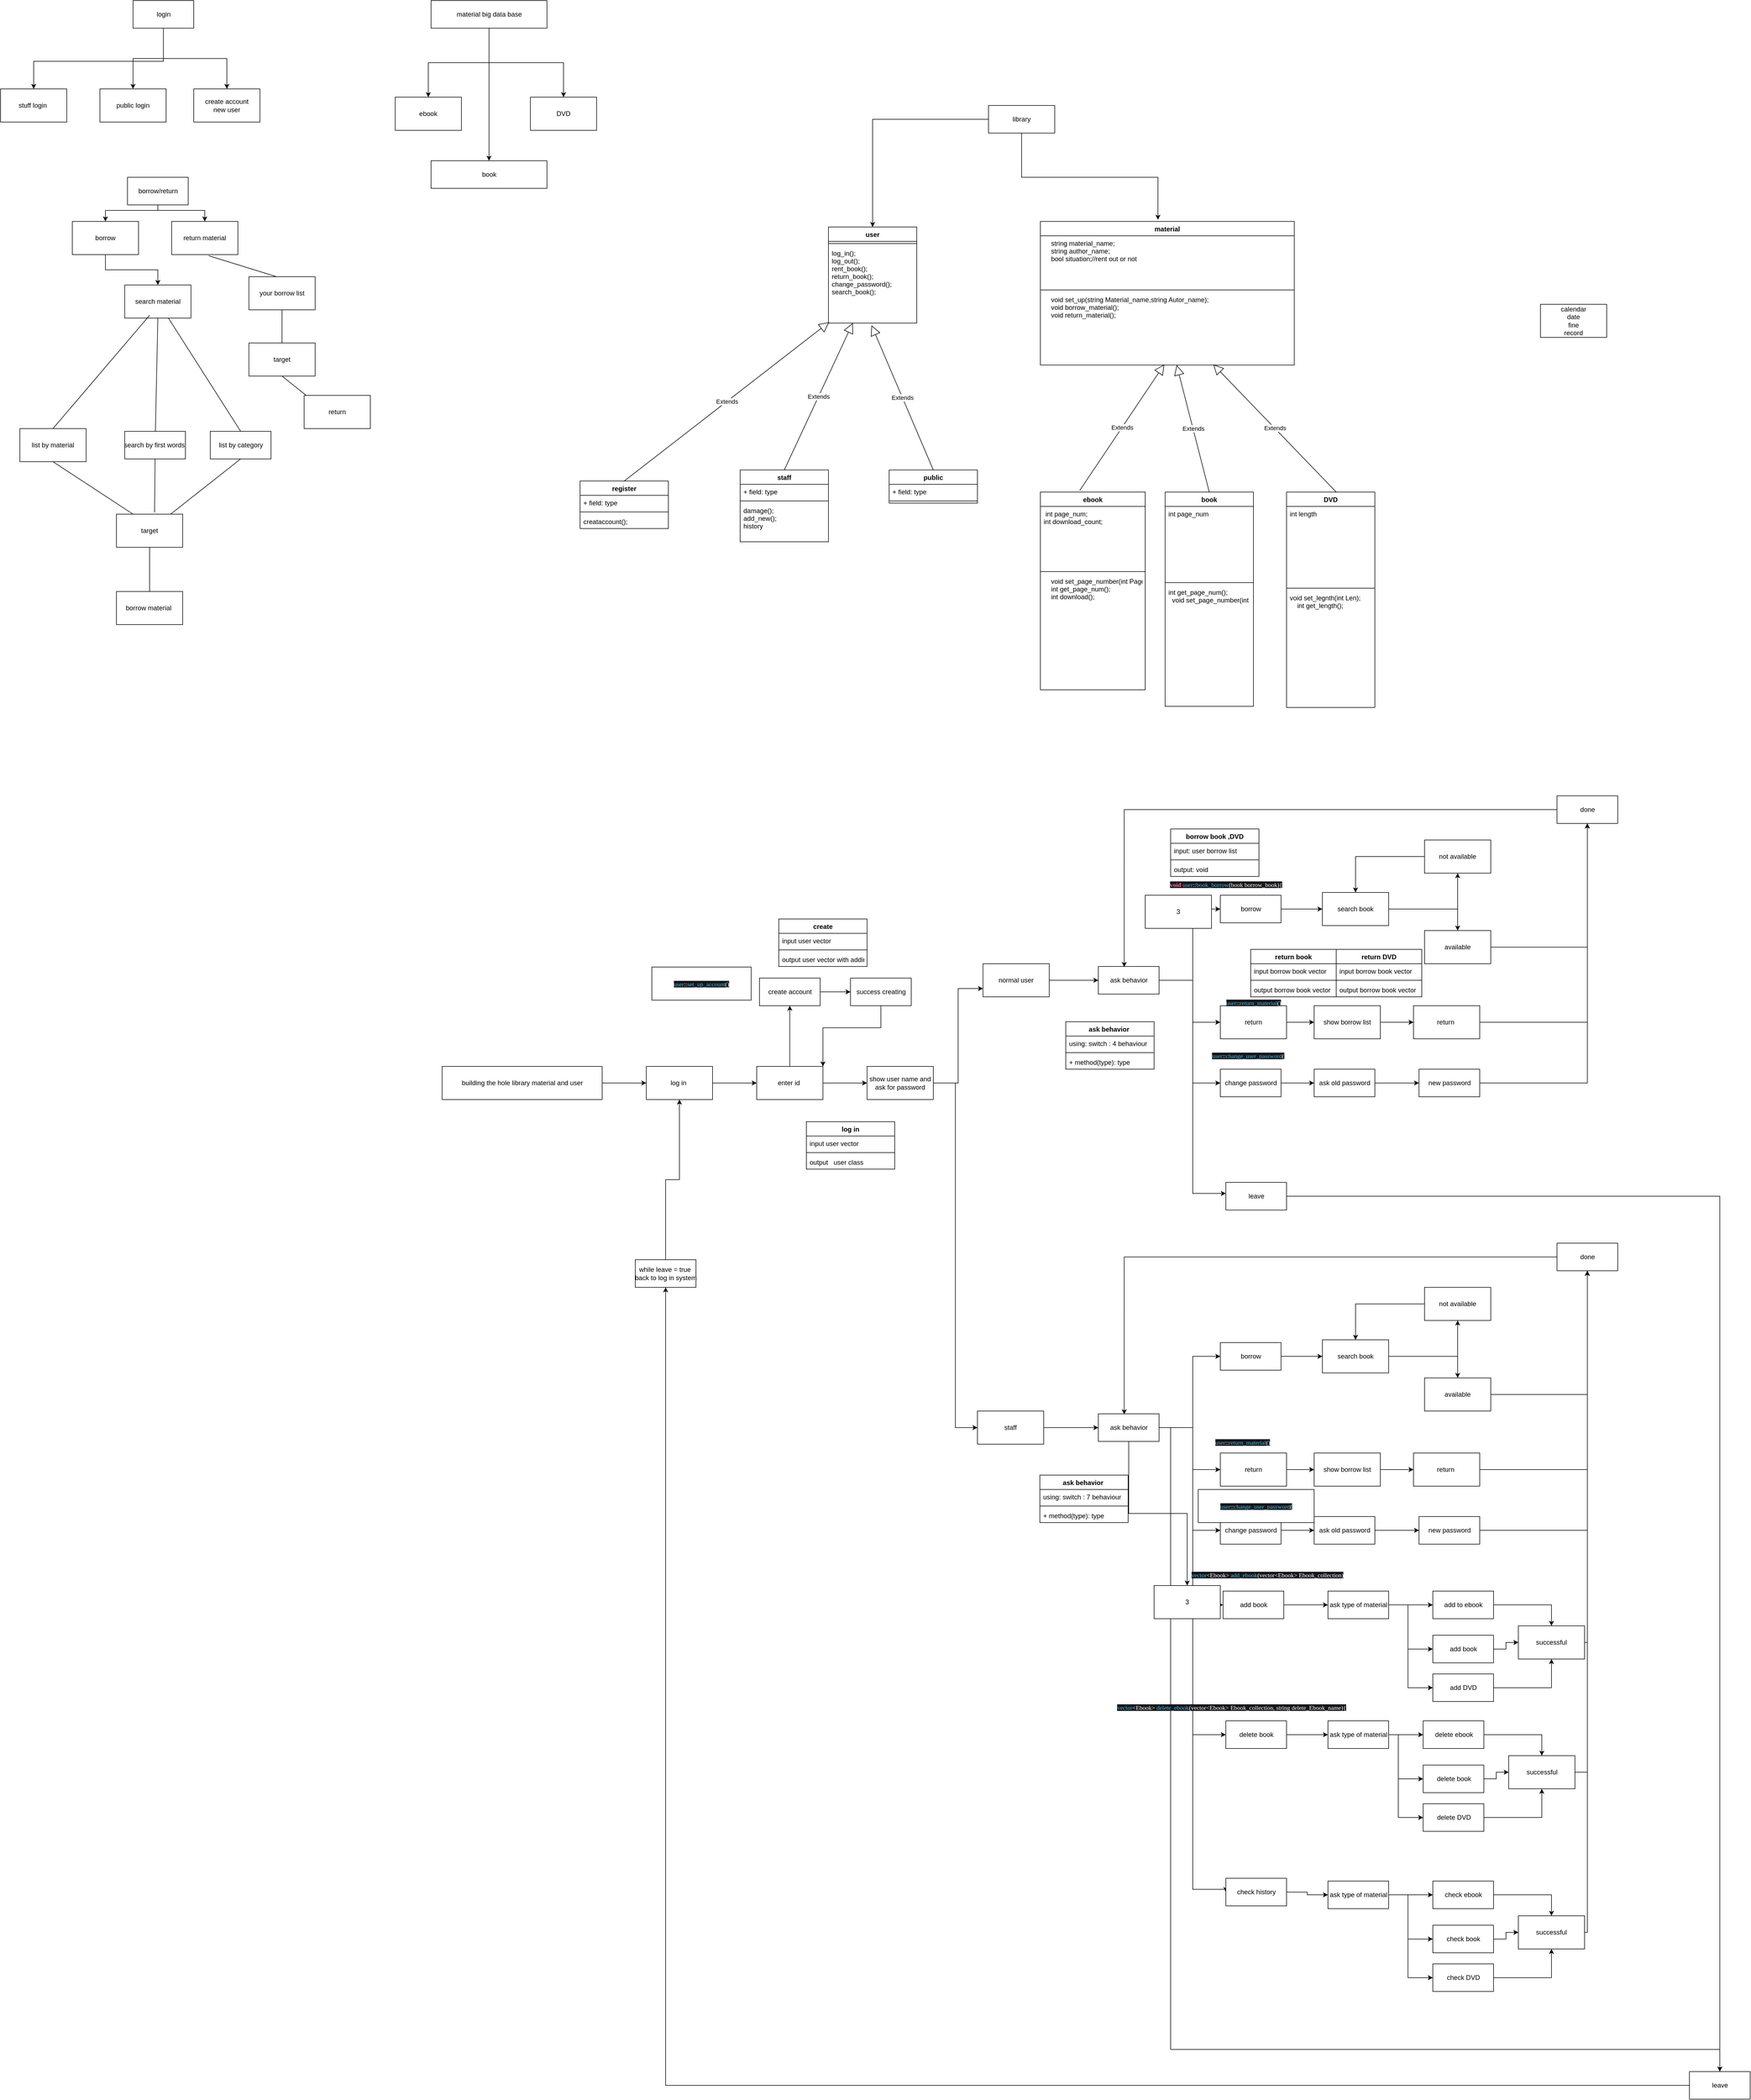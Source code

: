 <mxfile version="13.7.7" type="github">
  <diagram id="yWoye2Kw_H8vIAHeB6Sl" name="Page-1">
    <mxGraphModel dx="2242" dy="1600" grid="1" gridSize="10" guides="1" tooltips="1" connect="1" arrows="1" fold="1" page="1" pageScale="1" pageWidth="827" pageHeight="1169" math="0" shadow="0">
      <root>
        <mxCell id="0" />
        <mxCell id="1" parent="0" />
        <mxCell id="uwrhguTHplQGWkpkG8sg-5" style="edgeStyle=orthogonalEdgeStyle;rounded=0;orthogonalLoop=1;jettySize=auto;html=1;entryX=0.463;entryY=-0.012;entryDx=0;entryDy=0;entryPerimeter=0;" parent="1" source="uwrhguTHplQGWkpkG8sg-1" target="uwrhguTHplQGWkpkG8sg-7" edge="1">
          <mxGeometry relative="1" as="geometry">
            <mxPoint x="300" y="340" as="targetPoint" />
          </mxGeometry>
        </mxCell>
        <mxCell id="uwrhguTHplQGWkpkG8sg-15" style="edgeStyle=orthogonalEdgeStyle;rounded=0;orthogonalLoop=1;jettySize=auto;html=1;entryX=0.5;entryY=0;entryDx=0;entryDy=0;" parent="1" source="uwrhguTHplQGWkpkG8sg-1" target="uwrhguTHplQGWkpkG8sg-11" edge="1">
          <mxGeometry relative="1" as="geometry" />
        </mxCell>
        <mxCell id="uwrhguTHplQGWkpkG8sg-1" value="library" style="rounded=0;whiteSpace=wrap;html=1;" parent="1" vertex="1">
          <mxGeometry x="160" y="140" width="120" height="50" as="geometry" />
        </mxCell>
        <mxCell id="SwFgUw05B9-wzvHkl7Cm-2" value="calendar&lt;br&gt;date&lt;br&gt;fine&lt;br&gt;record" style="whiteSpace=wrap;html=1;" parent="1" vertex="1">
          <mxGeometry x="1160" y="500" width="120" height="60" as="geometry" />
        </mxCell>
        <mxCell id="uwrhguTHplQGWkpkG8sg-11" value="user" style="swimlane;fontStyle=1;align=center;verticalAlign=top;childLayout=stackLayout;horizontal=1;startSize=26;horizontalStack=0;resizeParent=1;resizeParentMax=0;resizeLast=0;collapsible=1;marginBottom=0;" parent="1" vertex="1">
          <mxGeometry x="-130" y="360" width="160" height="174" as="geometry" />
        </mxCell>
        <mxCell id="uwrhguTHplQGWkpkG8sg-13" value="" style="line;strokeWidth=1;fillColor=none;align=left;verticalAlign=middle;spacingTop=-1;spacingLeft=3;spacingRight=3;rotatable=0;labelPosition=right;points=[];portConstraint=eastwest;" parent="uwrhguTHplQGWkpkG8sg-11" vertex="1">
          <mxGeometry y="26" width="160" height="8" as="geometry" />
        </mxCell>
        <mxCell id="uwrhguTHplQGWkpkG8sg-14" value="log_in();&#xa;log_out();&#xa;rent_book();&#xa;return_book();&#xa;change_password();&#xa;search_book();" style="text;strokeColor=none;fillColor=none;align=left;verticalAlign=top;spacingLeft=4;spacingRight=4;overflow=hidden;rotatable=0;points=[[0,0.5],[1,0.5]];portConstraint=eastwest;" parent="uwrhguTHplQGWkpkG8sg-11" vertex="1">
          <mxGeometry y="34" width="160" height="140" as="geometry" />
        </mxCell>
        <mxCell id="SwFgUw05B9-wzvHkl7Cm-3" value="staff" style="swimlane;fontStyle=1;align=center;verticalAlign=top;childLayout=stackLayout;horizontal=1;startSize=26;horizontalStack=0;resizeParent=1;resizeParentMax=0;resizeLast=0;collapsible=1;marginBottom=0;" parent="1" vertex="1">
          <mxGeometry x="-290" y="800" width="160" height="130" as="geometry" />
        </mxCell>
        <mxCell id="SwFgUw05B9-wzvHkl7Cm-4" value="+ field: type" style="text;strokeColor=none;fillColor=none;align=left;verticalAlign=top;spacingLeft=4;spacingRight=4;overflow=hidden;rotatable=0;points=[[0,0.5],[1,0.5]];portConstraint=eastwest;" parent="SwFgUw05B9-wzvHkl7Cm-3" vertex="1">
          <mxGeometry y="26" width="160" height="26" as="geometry" />
        </mxCell>
        <mxCell id="SwFgUw05B9-wzvHkl7Cm-5" value="" style="line;strokeWidth=1;fillColor=none;align=left;verticalAlign=middle;spacingTop=-1;spacingLeft=3;spacingRight=3;rotatable=0;labelPosition=right;points=[];portConstraint=eastwest;" parent="SwFgUw05B9-wzvHkl7Cm-3" vertex="1">
          <mxGeometry y="52" width="160" height="8" as="geometry" />
        </mxCell>
        <mxCell id="SwFgUw05B9-wzvHkl7Cm-6" value="damage();&#xa;add_new();&#xa;history" style="text;strokeColor=none;fillColor=none;align=left;verticalAlign=top;spacingLeft=4;spacingRight=4;overflow=hidden;rotatable=0;points=[[0,0.5],[1,0.5]];portConstraint=eastwest;" parent="SwFgUw05B9-wzvHkl7Cm-3" vertex="1">
          <mxGeometry y="60" width="160" height="70" as="geometry" />
        </mxCell>
        <mxCell id="SwFgUw05B9-wzvHkl7Cm-7" value="public" style="swimlane;fontStyle=1;align=center;verticalAlign=top;childLayout=stackLayout;horizontal=1;startSize=26;horizontalStack=0;resizeParent=1;resizeParentMax=0;resizeLast=0;collapsible=1;marginBottom=0;" parent="1" vertex="1">
          <mxGeometry x="-20" y="800" width="160" height="60" as="geometry" />
        </mxCell>
        <mxCell id="SwFgUw05B9-wzvHkl7Cm-8" value="+ field: type" style="text;strokeColor=none;fillColor=none;align=left;verticalAlign=top;spacingLeft=4;spacingRight=4;overflow=hidden;rotatable=0;points=[[0,0.5],[1,0.5]];portConstraint=eastwest;" parent="SwFgUw05B9-wzvHkl7Cm-7" vertex="1">
          <mxGeometry y="26" width="160" height="26" as="geometry" />
        </mxCell>
        <mxCell id="SwFgUw05B9-wzvHkl7Cm-9" value="" style="line;strokeWidth=1;fillColor=none;align=left;verticalAlign=middle;spacingTop=-1;spacingLeft=3;spacingRight=3;rotatable=0;labelPosition=right;points=[];portConstraint=eastwest;" parent="SwFgUw05B9-wzvHkl7Cm-7" vertex="1">
          <mxGeometry y="52" width="160" height="8" as="geometry" />
        </mxCell>
        <mxCell id="SwFgUw05B9-wzvHkl7Cm-11" value="ebook" style="swimlane;fontStyle=1;align=center;verticalAlign=top;childLayout=stackLayout;horizontal=1;startSize=26;horizontalStack=0;resizeParent=1;resizeParentMax=0;resizeLast=0;collapsible=1;marginBottom=0;" parent="1" vertex="1">
          <mxGeometry x="254" y="840" width="190" height="358" as="geometry" />
        </mxCell>
        <mxCell id="SwFgUw05B9-wzvHkl7Cm-12" value=" int page_num;&#xa;int download_count;" style="text;strokeColor=none;fillColor=none;align=left;verticalAlign=top;spacingLeft=4;spacingRight=4;overflow=hidden;rotatable=0;points=[[0,0.5],[1,0.5]];portConstraint=eastwest;" parent="SwFgUw05B9-wzvHkl7Cm-11" vertex="1">
          <mxGeometry y="26" width="190" height="114" as="geometry" />
        </mxCell>
        <mxCell id="SwFgUw05B9-wzvHkl7Cm-13" value="" style="line;strokeWidth=1;fillColor=none;align=left;verticalAlign=middle;spacingTop=-1;spacingLeft=3;spacingRight=3;rotatable=0;labelPosition=right;points=[];portConstraint=eastwest;" parent="SwFgUw05B9-wzvHkl7Cm-11" vertex="1">
          <mxGeometry y="140" width="190" height="8" as="geometry" />
        </mxCell>
        <mxCell id="SwFgUw05B9-wzvHkl7Cm-14" value="    void set_page_number(int Page);&#xa;    int get_page_num();&#xa;    int download();" style="text;strokeColor=none;fillColor=none;align=left;verticalAlign=top;spacingLeft=4;spacingRight=4;overflow=hidden;rotatable=0;points=[[0,0.5],[1,0.5]];portConstraint=eastwest;" parent="SwFgUw05B9-wzvHkl7Cm-11" vertex="1">
          <mxGeometry y="148" width="190" height="210" as="geometry" />
        </mxCell>
        <mxCell id="SwFgUw05B9-wzvHkl7Cm-15" value="book" style="swimlane;fontStyle=1;align=center;verticalAlign=top;childLayout=stackLayout;horizontal=1;startSize=26;horizontalStack=0;resizeParent=1;resizeParentMax=0;resizeLast=0;collapsible=1;marginBottom=0;" parent="1" vertex="1">
          <mxGeometry x="480" y="840" width="160" height="388" as="geometry" />
        </mxCell>
        <mxCell id="SwFgUw05B9-wzvHkl7Cm-16" value="int page_num" style="text;strokeColor=none;fillColor=none;align=left;verticalAlign=top;spacingLeft=4;spacingRight=4;overflow=hidden;rotatable=0;points=[[0,0.5],[1,0.5]];portConstraint=eastwest;" parent="SwFgUw05B9-wzvHkl7Cm-15" vertex="1">
          <mxGeometry y="26" width="160" height="134" as="geometry" />
        </mxCell>
        <mxCell id="SwFgUw05B9-wzvHkl7Cm-17" value="" style="line;strokeWidth=1;fillColor=none;align=left;verticalAlign=middle;spacingTop=-1;spacingLeft=3;spacingRight=3;rotatable=0;labelPosition=right;points=[];portConstraint=eastwest;" parent="SwFgUw05B9-wzvHkl7Cm-15" vertex="1">
          <mxGeometry y="160" width="160" height="8" as="geometry" />
        </mxCell>
        <mxCell id="SwFgUw05B9-wzvHkl7Cm-18" value="int get_page_num();&#xa;  void set_page_number(int Page);" style="text;strokeColor=none;fillColor=none;align=left;verticalAlign=top;spacingLeft=4;spacingRight=4;overflow=hidden;rotatable=0;points=[[0,0.5],[1,0.5]];portConstraint=eastwest;" parent="SwFgUw05B9-wzvHkl7Cm-15" vertex="1">
          <mxGeometry y="168" width="160" height="220" as="geometry" />
        </mxCell>
        <mxCell id="SwFgUw05B9-wzvHkl7Cm-19" value="DVD" style="swimlane;fontStyle=1;align=center;verticalAlign=top;childLayout=stackLayout;horizontal=1;startSize=26;horizontalStack=0;resizeParent=1;resizeParentMax=0;resizeLast=0;collapsible=1;marginBottom=0;" parent="1" vertex="1">
          <mxGeometry x="700" y="840" width="160" height="390" as="geometry" />
        </mxCell>
        <mxCell id="SwFgUw05B9-wzvHkl7Cm-20" value="int length" style="text;strokeColor=none;fillColor=none;align=left;verticalAlign=top;spacingLeft=4;spacingRight=4;overflow=hidden;rotatable=0;points=[[0,0.5],[1,0.5]];portConstraint=eastwest;" parent="SwFgUw05B9-wzvHkl7Cm-19" vertex="1">
          <mxGeometry y="26" width="160" height="144" as="geometry" />
        </mxCell>
        <mxCell id="SwFgUw05B9-wzvHkl7Cm-21" value="" style="line;strokeWidth=1;fillColor=none;align=left;verticalAlign=middle;spacingTop=-1;spacingLeft=3;spacingRight=3;rotatable=0;labelPosition=right;points=[];portConstraint=eastwest;" parent="SwFgUw05B9-wzvHkl7Cm-19" vertex="1">
          <mxGeometry y="170" width="160" height="8" as="geometry" />
        </mxCell>
        <mxCell id="SwFgUw05B9-wzvHkl7Cm-22" value="void set_legnth(int Len);&#xa;    int get_length();" style="text;strokeColor=none;fillColor=none;align=left;verticalAlign=top;spacingLeft=4;spacingRight=4;overflow=hidden;rotatable=0;points=[[0,0.5],[1,0.5]];portConstraint=eastwest;" parent="SwFgUw05B9-wzvHkl7Cm-19" vertex="1">
          <mxGeometry y="178" width="160" height="212" as="geometry" />
        </mxCell>
        <mxCell id="oeCbONEwIRiNMjorqa4y-3" value="Extends" style="endArrow=block;endSize=16;endFill=0;html=1;exitX=0.5;exitY=0;exitDx=0;exitDy=0;entryX=0.275;entryY=1;entryDx=0;entryDy=0;entryPerimeter=0;" parent="1" source="SwFgUw05B9-wzvHkl7Cm-3" target="uwrhguTHplQGWkpkG8sg-14" edge="1">
          <mxGeometry width="160" relative="1" as="geometry">
            <mxPoint x="-160" y="780" as="sourcePoint" />
            <mxPoint x="-60" y="730" as="targetPoint" />
          </mxGeometry>
        </mxCell>
        <mxCell id="oeCbONEwIRiNMjorqa4y-4" value="Extends" style="endArrow=block;endSize=16;endFill=0;html=1;exitX=0.5;exitY=0;exitDx=0;exitDy=0;entryX=0.488;entryY=1.029;entryDx=0;entryDy=0;entryPerimeter=0;" parent="1" source="SwFgUw05B9-wzvHkl7Cm-7" target="uwrhguTHplQGWkpkG8sg-14" edge="1">
          <mxGeometry width="160" relative="1" as="geometry">
            <mxPoint x="-10" y="760" as="sourcePoint" />
            <mxPoint x="150" y="760" as="targetPoint" />
          </mxGeometry>
        </mxCell>
        <mxCell id="oeCbONEwIRiNMjorqa4y-5" value="Extends" style="endArrow=block;endSize=16;endFill=0;html=1;exitX=0.5;exitY=0;exitDx=0;exitDy=0;" parent="1" source="SwFgUw05B9-wzvHkl7Cm-15" target="uwrhguTHplQGWkpkG8sg-10" edge="1">
          <mxGeometry width="160" relative="1" as="geometry">
            <mxPoint x="440" y="710" as="sourcePoint" />
            <mxPoint x="500" y="620" as="targetPoint" />
          </mxGeometry>
        </mxCell>
        <mxCell id="oeCbONEwIRiNMjorqa4y-6" value="Extends" style="endArrow=block;endSize=16;endFill=0;html=1;exitX=0.375;exitY=-0.008;exitDx=0;exitDy=0;exitPerimeter=0;entryX=0.488;entryY=0.992;entryDx=0;entryDy=0;entryPerimeter=0;" parent="1" source="SwFgUw05B9-wzvHkl7Cm-11" target="uwrhguTHplQGWkpkG8sg-10" edge="1">
          <mxGeometry width="160" relative="1" as="geometry">
            <mxPoint x="410" y="750" as="sourcePoint" />
            <mxPoint x="570" y="750" as="targetPoint" />
          </mxGeometry>
        </mxCell>
        <mxCell id="oeCbONEwIRiNMjorqa4y-7" value="Extends" style="endArrow=block;endSize=16;endFill=0;html=1;exitX=0.563;exitY=0;exitDx=0;exitDy=0;exitPerimeter=0;entryX=0.681;entryY=0.992;entryDx=0;entryDy=0;entryPerimeter=0;" parent="1" source="SwFgUw05B9-wzvHkl7Cm-19" target="uwrhguTHplQGWkpkG8sg-10" edge="1">
          <mxGeometry width="160" relative="1" as="geometry">
            <mxPoint x="610" y="710" as="sourcePoint" />
            <mxPoint x="770" y="710" as="targetPoint" />
          </mxGeometry>
        </mxCell>
        <mxCell id="oeCbONEwIRiNMjorqa4y-12" value="Extends" style="endArrow=block;endSize=16;endFill=0;html=1;exitX=0.5;exitY=0;exitDx=0;exitDy=0;entryX=0.008;entryY=0.988;entryDx=0;entryDy=0;entryPerimeter=0;" parent="1" source="oeCbONEwIRiNMjorqa4y-8" target="uwrhguTHplQGWkpkG8sg-14" edge="1">
          <mxGeometry width="160" relative="1" as="geometry">
            <mxPoint x="-590" y="760" as="sourcePoint" />
            <mxPoint x="-430" y="740" as="targetPoint" />
          </mxGeometry>
        </mxCell>
        <mxCell id="oeCbONEwIRiNMjorqa4y-8" value="register" style="swimlane;fontStyle=1;align=center;verticalAlign=top;childLayout=stackLayout;horizontal=1;startSize=26;horizontalStack=0;resizeParent=1;resizeParentMax=0;resizeLast=0;collapsible=1;marginBottom=0;" parent="1" vertex="1">
          <mxGeometry x="-580" y="820" width="160" height="86" as="geometry" />
        </mxCell>
        <mxCell id="oeCbONEwIRiNMjorqa4y-9" value="+ field: type" style="text;strokeColor=none;fillColor=none;align=left;verticalAlign=top;spacingLeft=4;spacingRight=4;overflow=hidden;rotatable=0;points=[[0,0.5],[1,0.5]];portConstraint=eastwest;" parent="oeCbONEwIRiNMjorqa4y-8" vertex="1">
          <mxGeometry y="26" width="160" height="26" as="geometry" />
        </mxCell>
        <mxCell id="oeCbONEwIRiNMjorqa4y-10" value="" style="line;strokeWidth=1;fillColor=none;align=left;verticalAlign=middle;spacingTop=-1;spacingLeft=3;spacingRight=3;rotatable=0;labelPosition=right;points=[];portConstraint=eastwest;" parent="oeCbONEwIRiNMjorqa4y-8" vertex="1">
          <mxGeometry y="52" width="160" height="8" as="geometry" />
        </mxCell>
        <mxCell id="oeCbONEwIRiNMjorqa4y-11" value="creataccount();" style="text;strokeColor=none;fillColor=none;align=left;verticalAlign=top;spacingLeft=4;spacingRight=4;overflow=hidden;rotatable=0;points=[[0,0.5],[1,0.5]];portConstraint=eastwest;" parent="oeCbONEwIRiNMjorqa4y-8" vertex="1">
          <mxGeometry y="60" width="160" height="26" as="geometry" />
        </mxCell>
        <mxCell id="oeCbONEwIRiNMjorqa4y-16" value="" style="edgeStyle=orthogonalEdgeStyle;rounded=0;orthogonalLoop=1;jettySize=auto;html=1;" parent="1" source="oeCbONEwIRiNMjorqa4y-14" target="oeCbONEwIRiNMjorqa4y-15" edge="1">
          <mxGeometry relative="1" as="geometry" />
        </mxCell>
        <mxCell id="oeCbONEwIRiNMjorqa4y-18" value="" style="edgeStyle=orthogonalEdgeStyle;rounded=0;orthogonalLoop=1;jettySize=auto;html=1;" parent="1" source="oeCbONEwIRiNMjorqa4y-14" target="oeCbONEwIRiNMjorqa4y-17" edge="1">
          <mxGeometry relative="1" as="geometry" />
        </mxCell>
        <mxCell id="oeCbONEwIRiNMjorqa4y-20" value="" style="edgeStyle=orthogonalEdgeStyle;rounded=0;orthogonalLoop=1;jettySize=auto;html=1;" parent="1" source="oeCbONEwIRiNMjorqa4y-14" target="oeCbONEwIRiNMjorqa4y-19" edge="1">
          <mxGeometry relative="1" as="geometry" />
        </mxCell>
        <mxCell id="oeCbONEwIRiNMjorqa4y-14" value="material big data base" style="html=1;" parent="1" vertex="1">
          <mxGeometry x="-850" y="-50" width="210" height="50" as="geometry" />
        </mxCell>
        <mxCell id="oeCbONEwIRiNMjorqa4y-15" value="book" style="html=1;" parent="1" vertex="1">
          <mxGeometry x="-850" y="240" width="210" height="50" as="geometry" />
        </mxCell>
        <mxCell id="oeCbONEwIRiNMjorqa4y-17" value="ebook" style="whiteSpace=wrap;html=1;" parent="1" vertex="1">
          <mxGeometry x="-915" y="125" width="120" height="60" as="geometry" />
        </mxCell>
        <mxCell id="oeCbONEwIRiNMjorqa4y-19" value="DVD" style="whiteSpace=wrap;html=1;" parent="1" vertex="1">
          <mxGeometry x="-670" y="125" width="120" height="60" as="geometry" />
        </mxCell>
        <mxCell id="oeCbONEwIRiNMjorqa4y-23" value="" style="edgeStyle=orthogonalEdgeStyle;rounded=0;orthogonalLoop=1;jettySize=auto;html=1;" parent="1" source="oeCbONEwIRiNMjorqa4y-21" target="oeCbONEwIRiNMjorqa4y-22" edge="1">
          <mxGeometry relative="1" as="geometry" />
        </mxCell>
        <mxCell id="oeCbONEwIRiNMjorqa4y-25" value="" style="edgeStyle=orthogonalEdgeStyle;rounded=0;orthogonalLoop=1;jettySize=auto;html=1;" parent="1" source="oeCbONEwIRiNMjorqa4y-21" target="oeCbONEwIRiNMjorqa4y-24" edge="1">
          <mxGeometry relative="1" as="geometry">
            <Array as="points">
              <mxPoint x="-1335" y="60" />
              <mxPoint x="-1570" y="60" />
            </Array>
          </mxGeometry>
        </mxCell>
        <mxCell id="oeCbONEwIRiNMjorqa4y-29" value="" style="edgeStyle=orthogonalEdgeStyle;rounded=0;orthogonalLoop=1;jettySize=auto;html=1;" parent="1" source="oeCbONEwIRiNMjorqa4y-21" target="oeCbONEwIRiNMjorqa4y-28" edge="1">
          <mxGeometry relative="1" as="geometry">
            <Array as="points">
              <mxPoint x="-1335" y="55" />
              <mxPoint x="-1220" y="55" />
            </Array>
          </mxGeometry>
        </mxCell>
        <mxCell id="oeCbONEwIRiNMjorqa4y-21" value="login" style="html=1;" parent="1" vertex="1">
          <mxGeometry x="-1390" y="-50" width="110" height="50" as="geometry" />
        </mxCell>
        <mxCell id="oeCbONEwIRiNMjorqa4y-22" value="public login" style="whiteSpace=wrap;html=1;" parent="1" vertex="1">
          <mxGeometry x="-1450" y="110" width="120" height="60" as="geometry" />
        </mxCell>
        <mxCell id="oeCbONEwIRiNMjorqa4y-24" value="stuff login&amp;nbsp;" style="whiteSpace=wrap;html=1;" parent="1" vertex="1">
          <mxGeometry x="-1630" y="110" width="120" height="60" as="geometry" />
        </mxCell>
        <mxCell id="oeCbONEwIRiNMjorqa4y-28" value="create account&lt;br&gt;new user" style="whiteSpace=wrap;html=1;" parent="1" vertex="1">
          <mxGeometry x="-1280" y="110" width="120" height="60" as="geometry" />
        </mxCell>
        <mxCell id="oeCbONEwIRiNMjorqa4y-58" value="" style="edgeStyle=orthogonalEdgeStyle;rounded=0;orthogonalLoop=1;jettySize=auto;html=1;" parent="1" source="oeCbONEwIRiNMjorqa4y-31" target="oeCbONEwIRiNMjorqa4y-57" edge="1">
          <mxGeometry relative="1" as="geometry">
            <Array as="points">
              <mxPoint x="-1345" y="330" />
              <mxPoint x="-1440" y="330" />
            </Array>
          </mxGeometry>
        </mxCell>
        <mxCell id="oeCbONEwIRiNMjorqa4y-59" value="" style="edgeStyle=orthogonalEdgeStyle;rounded=0;orthogonalLoop=1;jettySize=auto;html=1;entryX=0.5;entryY=0;entryDx=0;entryDy=0;" parent="1" source="oeCbONEwIRiNMjorqa4y-31" target="oeCbONEwIRiNMjorqa4y-37" edge="1">
          <mxGeometry relative="1" as="geometry">
            <Array as="points">
              <mxPoint x="-1345" y="330" />
              <mxPoint x="-1260" y="330" />
            </Array>
          </mxGeometry>
        </mxCell>
        <mxCell id="oeCbONEwIRiNMjorqa4y-31" value="borrow/return" style="html=1;" parent="1" vertex="1">
          <mxGeometry x="-1400" y="270" width="110" height="50" as="geometry" />
        </mxCell>
        <mxCell id="oeCbONEwIRiNMjorqa4y-32" value="search material" style="whiteSpace=wrap;html=1;" parent="1" vertex="1">
          <mxGeometry x="-1405" y="465" width="120" height="60" as="geometry" />
        </mxCell>
        <mxCell id="oeCbONEwIRiNMjorqa4y-34" value="borrow material&amp;nbsp;" style="whiteSpace=wrap;html=1;" parent="1" vertex="1">
          <mxGeometry x="-1420" y="1020" width="120" height="60" as="geometry" />
        </mxCell>
        <mxCell id="oeCbONEwIRiNMjorqa4y-37" value="return material" style="whiteSpace=wrap;html=1;" parent="1" vertex="1">
          <mxGeometry x="-1320" y="350" width="120" height="60" as="geometry" />
        </mxCell>
        <mxCell id="oeCbONEwIRiNMjorqa4y-39" value="list by material" style="whiteSpace=wrap;html=1;" parent="1" vertex="1">
          <mxGeometry x="-1595" y="725" width="120" height="60" as="geometry" />
        </mxCell>
        <mxCell id="oeCbONEwIRiNMjorqa4y-42" value="list by category" style="html=1;" parent="1" vertex="1">
          <mxGeometry x="-1250" y="730" width="110" height="50" as="geometry" />
        </mxCell>
        <mxCell id="oeCbONEwIRiNMjorqa4y-45" value="search by first words&amp;nbsp;" style="html=1;" parent="1" vertex="1">
          <mxGeometry x="-1405" y="730" width="110" height="50" as="geometry" />
        </mxCell>
        <mxCell id="oeCbONEwIRiNMjorqa4y-49" value="" style="endArrow=none;html=1;exitX=0.5;exitY=0;exitDx=0;exitDy=0;" parent="1" source="oeCbONEwIRiNMjorqa4y-39" edge="1">
          <mxGeometry width="50" height="50" relative="1" as="geometry">
            <mxPoint x="-1450" y="620" as="sourcePoint" />
            <mxPoint x="-1360" y="520" as="targetPoint" />
          </mxGeometry>
        </mxCell>
        <mxCell id="oeCbONEwIRiNMjorqa4y-50" value="" style="endArrow=none;html=1;entryX=0.5;entryY=1;entryDx=0;entryDy=0;" parent="1" source="oeCbONEwIRiNMjorqa4y-45" target="oeCbONEwIRiNMjorqa4y-32" edge="1">
          <mxGeometry width="50" height="50" relative="1" as="geometry">
            <mxPoint x="-1310" y="650" as="sourcePoint" />
            <mxPoint x="-1260" y="600" as="targetPoint" />
          </mxGeometry>
        </mxCell>
        <mxCell id="oeCbONEwIRiNMjorqa4y-51" value="" style="endArrow=none;html=1;exitX=0.5;exitY=0;exitDx=0;exitDy=0;" parent="1" source="oeCbONEwIRiNMjorqa4y-42" target="oeCbONEwIRiNMjorqa4y-32" edge="1">
          <mxGeometry width="50" height="50" relative="1" as="geometry">
            <mxPoint x="-1260" y="630" as="sourcePoint" />
            <mxPoint x="-1210" y="580" as="targetPoint" />
          </mxGeometry>
        </mxCell>
        <mxCell id="oeCbONEwIRiNMjorqa4y-52" value="" style="endArrow=none;html=1;entryX=0.5;entryY=1;entryDx=0;entryDy=0;" parent="1" source="oeCbONEwIRiNMjorqa4y-55" target="oeCbONEwIRiNMjorqa4y-42" edge="1">
          <mxGeometry width="50" height="50" relative="1" as="geometry">
            <mxPoint x="-1265" y="860" as="sourcePoint" />
            <mxPoint x="-1215" y="810" as="targetPoint" />
          </mxGeometry>
        </mxCell>
        <mxCell id="oeCbONEwIRiNMjorqa4y-53" value="" style="endArrow=none;html=1;entryX=0.5;entryY=1;entryDx=0;entryDy=0;exitX=0.575;exitY=-0.05;exitDx=0;exitDy=0;exitPerimeter=0;" parent="1" source="oeCbONEwIRiNMjorqa4y-55" target="oeCbONEwIRiNMjorqa4y-45" edge="1">
          <mxGeometry width="50" height="50" relative="1" as="geometry">
            <mxPoint x="-1390" y="860" as="sourcePoint" />
            <mxPoint x="-1340" y="810" as="targetPoint" />
          </mxGeometry>
        </mxCell>
        <mxCell id="oeCbONEwIRiNMjorqa4y-54" value="" style="endArrow=none;html=1;entryX=0.5;entryY=1;entryDx=0;entryDy=0;exitX=0.25;exitY=0;exitDx=0;exitDy=0;" parent="1" source="oeCbONEwIRiNMjorqa4y-55" target="oeCbONEwIRiNMjorqa4y-39" edge="1">
          <mxGeometry width="50" height="50" relative="1" as="geometry">
            <mxPoint x="-1510" y="870" as="sourcePoint" />
            <mxPoint x="-1460" y="820" as="targetPoint" />
          </mxGeometry>
        </mxCell>
        <mxCell id="oeCbONEwIRiNMjorqa4y-55" value="target" style="whiteSpace=wrap;html=1;" parent="1" vertex="1">
          <mxGeometry x="-1420" y="880" width="120" height="60" as="geometry" />
        </mxCell>
        <mxCell id="oeCbONEwIRiNMjorqa4y-56" value="" style="endArrow=none;html=1;entryX=0.5;entryY=1;entryDx=0;entryDy=0;exitX=0.5;exitY=0;exitDx=0;exitDy=0;" parent="1" source="oeCbONEwIRiNMjorqa4y-34" target="oeCbONEwIRiNMjorqa4y-55" edge="1">
          <mxGeometry width="50" height="50" relative="1" as="geometry">
            <mxPoint x="-1370" y="1000" as="sourcePoint" />
            <mxPoint x="-1320" y="950" as="targetPoint" />
          </mxGeometry>
        </mxCell>
        <mxCell id="oeCbONEwIRiNMjorqa4y-60" value="" style="edgeStyle=orthogonalEdgeStyle;rounded=0;orthogonalLoop=1;jettySize=auto;html=1;" parent="1" source="oeCbONEwIRiNMjorqa4y-57" target="oeCbONEwIRiNMjorqa4y-32" edge="1">
          <mxGeometry relative="1" as="geometry" />
        </mxCell>
        <mxCell id="oeCbONEwIRiNMjorqa4y-57" value="borrow" style="rounded=0;whiteSpace=wrap;html=1;" parent="1" vertex="1">
          <mxGeometry x="-1500" y="350" width="120" height="60" as="geometry" />
        </mxCell>
        <mxCell id="oeCbONEwIRiNMjorqa4y-61" value="" style="endArrow=none;html=1;entryX=0.558;entryY=1.033;entryDx=0;entryDy=0;entryPerimeter=0;exitX=0.417;exitY=0;exitDx=0;exitDy=0;exitPerimeter=0;" parent="1" source="oeCbONEwIRiNMjorqa4y-62" target="oeCbONEwIRiNMjorqa4y-37" edge="1">
          <mxGeometry width="50" height="50" relative="1" as="geometry">
            <mxPoint x="-1170" y="480" as="sourcePoint" />
            <mxPoint x="-1140" y="430" as="targetPoint" />
          </mxGeometry>
        </mxCell>
        <mxCell id="oeCbONEwIRiNMjorqa4y-62" value="your borrow list" style="rounded=0;whiteSpace=wrap;html=1;" parent="1" vertex="1">
          <mxGeometry x="-1180" y="450" width="120" height="60" as="geometry" />
        </mxCell>
        <mxCell id="oeCbONEwIRiNMjorqa4y-63" value="" style="endArrow=none;html=1;entryX=0.5;entryY=1;entryDx=0;entryDy=0;" parent="1" target="oeCbONEwIRiNMjorqa4y-62" edge="1">
          <mxGeometry width="50" height="50" relative="1" as="geometry">
            <mxPoint x="-1120" y="570" as="sourcePoint" />
            <mxPoint x="-1100" y="530" as="targetPoint" />
          </mxGeometry>
        </mxCell>
        <mxCell id="oeCbONEwIRiNMjorqa4y-64" value="target" style="rounded=0;whiteSpace=wrap;html=1;" parent="1" vertex="1">
          <mxGeometry x="-1180" y="570" width="120" height="60" as="geometry" />
        </mxCell>
        <mxCell id="oeCbONEwIRiNMjorqa4y-65" value="" style="endArrow=none;html=1;exitX=0.5;exitY=1;exitDx=0;exitDy=0;" parent="1" source="oeCbONEwIRiNMjorqa4y-64" edge="1">
          <mxGeometry width="50" height="50" relative="1" as="geometry">
            <mxPoint x="-1080" y="690" as="sourcePoint" />
            <mxPoint x="-1070" y="670" as="targetPoint" />
          </mxGeometry>
        </mxCell>
        <mxCell id="oeCbONEwIRiNMjorqa4y-66" value="return" style="whiteSpace=wrap;html=1;" parent="1" vertex="1">
          <mxGeometry x="-1080" y="665" width="120" height="60" as="geometry" />
        </mxCell>
        <mxCell id="uwrhguTHplQGWkpkG8sg-7" value="material" style="swimlane;fontStyle=1;align=center;verticalAlign=top;childLayout=stackLayout;horizontal=1;startSize=26;horizontalStack=0;resizeParent=1;resizeParentMax=0;resizeLast=0;collapsible=1;marginBottom=0;" parent="1" vertex="1">
          <mxGeometry x="254" y="350" width="460" height="260" as="geometry">
            <mxRectangle x="210" y="360" width="80" height="26" as="alternateBounds" />
          </mxGeometry>
        </mxCell>
        <mxCell id="uwrhguTHplQGWkpkG8sg-8" value="    string material_name;&#xa;    string author_name;&#xa;    bool situation;//rent out or not" style="text;strokeColor=none;fillColor=none;align=left;verticalAlign=top;spacingLeft=4;spacingRight=4;overflow=hidden;rotatable=0;points=[[0,0.5],[1,0.5]];portConstraint=eastwest;" parent="uwrhguTHplQGWkpkG8sg-7" vertex="1">
          <mxGeometry y="26" width="460" height="94" as="geometry" />
        </mxCell>
        <mxCell id="uwrhguTHplQGWkpkG8sg-9" value="" style="line;strokeWidth=1;fillColor=none;align=left;verticalAlign=middle;spacingTop=-1;spacingLeft=3;spacingRight=3;rotatable=0;labelPosition=right;points=[];portConstraint=eastwest;" parent="uwrhguTHplQGWkpkG8sg-7" vertex="1">
          <mxGeometry y="120" width="460" height="8" as="geometry" />
        </mxCell>
        <mxCell id="uwrhguTHplQGWkpkG8sg-10" value="    void set_up(string Material_name,string Autor_name);&#xa;    void borrow_material();&#xa;    void return_material();" style="text;strokeColor=none;fillColor=none;align=left;verticalAlign=top;spacingLeft=4;spacingRight=4;overflow=hidden;rotatable=0;points=[[0,0.5],[1,0.5]];portConstraint=eastwest;" parent="uwrhguTHplQGWkpkG8sg-7" vertex="1">
          <mxGeometry y="128" width="460" height="132" as="geometry" />
        </mxCell>
        <mxCell id="tB-2je2DjggVqDnVulLr-3" value="" style="edgeStyle=orthogonalEdgeStyle;rounded=0;orthogonalLoop=1;jettySize=auto;html=1;" parent="1" source="tB-2je2DjggVqDnVulLr-1" target="tB-2je2DjggVqDnVulLr-2" edge="1">
          <mxGeometry relative="1" as="geometry" />
        </mxCell>
        <mxCell id="tB-2je2DjggVqDnVulLr-1" value="log in&amp;nbsp;" style="rounded=0;whiteSpace=wrap;html=1;" parent="1" vertex="1">
          <mxGeometry x="-460" y="1880" width="120" height="60" as="geometry" />
        </mxCell>
        <mxCell id="tB-2je2DjggVqDnVulLr-5" value="" style="edgeStyle=orthogonalEdgeStyle;rounded=0;orthogonalLoop=1;jettySize=auto;html=1;" parent="1" source="tB-2je2DjggVqDnVulLr-2" target="tB-2je2DjggVqDnVulLr-4" edge="1">
          <mxGeometry relative="1" as="geometry" />
        </mxCell>
        <mxCell id="tB-2je2DjggVqDnVulLr-8" value="" style="edgeStyle=orthogonalEdgeStyle;rounded=0;orthogonalLoop=1;jettySize=auto;html=1;" parent="1" source="tB-2je2DjggVqDnVulLr-2" target="tB-2je2DjggVqDnVulLr-7" edge="1">
          <mxGeometry relative="1" as="geometry" />
        </mxCell>
        <mxCell id="tB-2je2DjggVqDnVulLr-2" value="enter id&amp;nbsp;" style="rounded=0;whiteSpace=wrap;html=1;" parent="1" vertex="1">
          <mxGeometry x="-260" y="1880" width="120" height="60" as="geometry" />
        </mxCell>
        <mxCell id="tB-2je2DjggVqDnVulLr-13" value="" style="edgeStyle=orthogonalEdgeStyle;rounded=0;orthogonalLoop=1;jettySize=auto;html=1;entryX=0;entryY=0.5;entryDx=0;entryDy=0;" parent="1" source="tB-2je2DjggVqDnVulLr-4" target="tB-2je2DjggVqDnVulLr-14" edge="1">
          <mxGeometry relative="1" as="geometry" />
        </mxCell>
        <mxCell id="tB-2je2DjggVqDnVulLr-15" value="" style="edgeStyle=orthogonalEdgeStyle;rounded=0;orthogonalLoop=1;jettySize=auto;html=1;entryX=0;entryY=0.75;entryDx=0;entryDy=0;" parent="1" source="tB-2je2DjggVqDnVulLr-4" target="tB-2je2DjggVqDnVulLr-12" edge="1">
          <mxGeometry relative="1" as="geometry" />
        </mxCell>
        <mxCell id="tB-2je2DjggVqDnVulLr-4" value="show user name and ask for password" style="rounded=0;whiteSpace=wrap;html=1;" parent="1" vertex="1">
          <mxGeometry x="-60" y="1880" width="120" height="60" as="geometry" />
        </mxCell>
        <mxCell id="tB-2je2DjggVqDnVulLr-10" value="" style="edgeStyle=orthogonalEdgeStyle;rounded=0;orthogonalLoop=1;jettySize=auto;html=1;" parent="1" source="tB-2je2DjggVqDnVulLr-7" target="tB-2je2DjggVqDnVulLr-9" edge="1">
          <mxGeometry relative="1" as="geometry" />
        </mxCell>
        <mxCell id="tB-2je2DjggVqDnVulLr-7" value="create account" style="html=1;" parent="1" vertex="1">
          <mxGeometry x="-255" y="1720" width="110" height="50" as="geometry" />
        </mxCell>
        <mxCell id="tB-2je2DjggVqDnVulLr-11" value="" style="edgeStyle=orthogonalEdgeStyle;rounded=0;orthogonalLoop=1;jettySize=auto;html=1;entryX=1;entryY=0;entryDx=0;entryDy=0;" parent="1" source="tB-2je2DjggVqDnVulLr-9" target="tB-2je2DjggVqDnVulLr-2" edge="1">
          <mxGeometry relative="1" as="geometry">
            <Array as="points">
              <mxPoint x="-35" y="1810" />
              <mxPoint x="-140" y="1810" />
            </Array>
          </mxGeometry>
        </mxCell>
        <mxCell id="tB-2je2DjggVqDnVulLr-9" value="success creating" style="html=1;" parent="1" vertex="1">
          <mxGeometry x="-90" y="1720" width="110" height="50" as="geometry" />
        </mxCell>
        <mxCell id="tB-2je2DjggVqDnVulLr-17" value="" style="edgeStyle=orthogonalEdgeStyle;rounded=0;orthogonalLoop=1;jettySize=auto;html=1;entryX=0;entryY=0.5;entryDx=0;entryDy=0;exitX=1;exitY=0.5;exitDx=0;exitDy=0;" parent="1" source="tB-2je2DjggVqDnVulLr-25" target="tB-2je2DjggVqDnVulLr-16" edge="1">
          <mxGeometry relative="1" as="geometry">
            <Array as="points">
              <mxPoint x="530" y="1724" />
              <mxPoint x="530" y="1595" />
            </Array>
          </mxGeometry>
        </mxCell>
        <mxCell id="tB-2je2DjggVqDnVulLr-24" value="" style="edgeStyle=orthogonalEdgeStyle;rounded=0;orthogonalLoop=1;jettySize=auto;html=1;exitX=1;exitY=0.5;exitDx=0;exitDy=0;entryX=0;entryY=0.5;entryDx=0;entryDy=0;" parent="1" source="tB-2je2DjggVqDnVulLr-25" target="tB-2je2DjggVqDnVulLr-22" edge="1">
          <mxGeometry relative="1" as="geometry">
            <Array as="points">
              <mxPoint x="530" y="1724" />
              <mxPoint x="530" y="1800" />
            </Array>
          </mxGeometry>
        </mxCell>
        <mxCell id="tB-2je2DjggVqDnVulLr-26" value="" style="edgeStyle=orthogonalEdgeStyle;rounded=0;orthogonalLoop=1;jettySize=auto;html=1;" parent="1" source="tB-2je2DjggVqDnVulLr-12" target="tB-2je2DjggVqDnVulLr-25" edge="1">
          <mxGeometry relative="1" as="geometry" />
        </mxCell>
        <mxCell id="tB-2je2DjggVqDnVulLr-12" value="normal user" style="rounded=0;whiteSpace=wrap;html=1;" parent="1" vertex="1">
          <mxGeometry x="150" y="1694" width="120" height="60" as="geometry" />
        </mxCell>
        <mxCell id="tB-2je2DjggVqDnVulLr-88" value="" style="edgeStyle=orthogonalEdgeStyle;rounded=0;orthogonalLoop=1;jettySize=auto;html=1;" parent="1" source="tB-2je2DjggVqDnVulLr-14" target="tB-2je2DjggVqDnVulLr-67" edge="1">
          <mxGeometry relative="1" as="geometry" />
        </mxCell>
        <mxCell id="tB-2je2DjggVqDnVulLr-14" value="staff" style="whiteSpace=wrap;html=1;" parent="1" vertex="1">
          <mxGeometry x="140" y="2504" width="120" height="60" as="geometry" />
        </mxCell>
        <mxCell id="tB-2je2DjggVqDnVulLr-30" value="" style="edgeStyle=orthogonalEdgeStyle;rounded=0;orthogonalLoop=1;jettySize=auto;html=1;" parent="1" source="tB-2je2DjggVqDnVulLr-16" target="tB-2je2DjggVqDnVulLr-29" edge="1">
          <mxGeometry relative="1" as="geometry" />
        </mxCell>
        <mxCell id="tB-2je2DjggVqDnVulLr-16" value="borrow" style="html=1;" parent="1" vertex="1">
          <mxGeometry x="580" y="1570" width="110" height="50" as="geometry" />
        </mxCell>
        <mxCell id="tB-2je2DjggVqDnVulLr-37" value="" style="edgeStyle=orthogonalEdgeStyle;rounded=0;orthogonalLoop=1;jettySize=auto;html=1;" parent="1" source="tB-2je2DjggVqDnVulLr-22" target="tB-2je2DjggVqDnVulLr-36" edge="1">
          <mxGeometry relative="1" as="geometry" />
        </mxCell>
        <mxCell id="tB-2je2DjggVqDnVulLr-22" value="return" style="rounded=0;whiteSpace=wrap;html=1;" parent="1" vertex="1">
          <mxGeometry x="580" y="1770" width="120" height="60" as="geometry" />
        </mxCell>
        <mxCell id="tB-2je2DjggVqDnVulLr-47" value="" style="edgeStyle=orthogonalEdgeStyle;rounded=0;orthogonalLoop=1;jettySize=auto;html=1;entryX=0;entryY=0.5;entryDx=0;entryDy=0;" parent="1" source="tB-2je2DjggVqDnVulLr-25" target="tB-2je2DjggVqDnVulLr-28" edge="1">
          <mxGeometry relative="1" as="geometry">
            <mxPoint x="414" y="1829" as="targetPoint" />
            <Array as="points">
              <mxPoint x="530" y="1724" />
              <mxPoint x="530" y="1910" />
            </Array>
          </mxGeometry>
        </mxCell>
        <mxCell id="tB-2je2DjggVqDnVulLr-57" value="" style="edgeStyle=orthogonalEdgeStyle;rounded=0;orthogonalLoop=1;jettySize=auto;html=1;" parent="1" source="tB-2je2DjggVqDnVulLr-25" target="tB-2je2DjggVqDnVulLr-56" edge="1">
          <mxGeometry relative="1" as="geometry">
            <Array as="points">
              <mxPoint x="530" y="1724" />
              <mxPoint x="530" y="2110" />
            </Array>
          </mxGeometry>
        </mxCell>
        <mxCell id="tB-2je2DjggVqDnVulLr-25" value="ask behavior" style="html=1;" parent="1" vertex="1">
          <mxGeometry x="359" y="1699" width="110" height="50" as="geometry" />
        </mxCell>
        <mxCell id="tB-2je2DjggVqDnVulLr-43" value="" style="edgeStyle=orthogonalEdgeStyle;rounded=0;orthogonalLoop=1;jettySize=auto;html=1;" parent="1" source="tB-2je2DjggVqDnVulLr-28" target="tB-2je2DjggVqDnVulLr-42" edge="1">
          <mxGeometry relative="1" as="geometry" />
        </mxCell>
        <mxCell id="tB-2je2DjggVqDnVulLr-28" value="change password" style="html=1;" parent="1" vertex="1">
          <mxGeometry x="580.0" y="1885.0" width="110" height="50" as="geometry" />
        </mxCell>
        <mxCell id="tB-2je2DjggVqDnVulLr-32" value="" style="edgeStyle=orthogonalEdgeStyle;rounded=0;orthogonalLoop=1;jettySize=auto;html=1;" parent="1" source="tB-2je2DjggVqDnVulLr-29" target="tB-2je2DjggVqDnVulLr-31" edge="1">
          <mxGeometry relative="1" as="geometry" />
        </mxCell>
        <mxCell id="tB-2je2DjggVqDnVulLr-34" value="" style="edgeStyle=orthogonalEdgeStyle;rounded=0;orthogonalLoop=1;jettySize=auto;html=1;" parent="1" source="tB-2je2DjggVqDnVulLr-29" target="tB-2je2DjggVqDnVulLr-33" edge="1">
          <mxGeometry relative="1" as="geometry" />
        </mxCell>
        <mxCell id="tB-2je2DjggVqDnVulLr-29" value="search book" style="whiteSpace=wrap;html=1;" parent="1" vertex="1">
          <mxGeometry x="765" y="1565" width="120" height="60" as="geometry" />
        </mxCell>
        <mxCell id="tB-2je2DjggVqDnVulLr-50" value="" style="edgeStyle=orthogonalEdgeStyle;rounded=0;orthogonalLoop=1;jettySize=auto;html=1;entryX=0.5;entryY=1;entryDx=0;entryDy=0;" parent="1" source="tB-2je2DjggVqDnVulLr-31" target="tB-2je2DjggVqDnVulLr-48" edge="1">
          <mxGeometry relative="1" as="geometry">
            <mxPoint x="1150" y="1662.0" as="targetPoint" />
          </mxGeometry>
        </mxCell>
        <mxCell id="tB-2je2DjggVqDnVulLr-31" value="available" style="whiteSpace=wrap;html=1;" parent="1" vertex="1">
          <mxGeometry x="950" y="1634" width="120" height="60" as="geometry" />
        </mxCell>
        <mxCell id="tB-2je2DjggVqDnVulLr-35" style="edgeStyle=orthogonalEdgeStyle;rounded=0;orthogonalLoop=1;jettySize=auto;html=1;entryX=0.5;entryY=0;entryDx=0;entryDy=0;" parent="1" source="tB-2je2DjggVqDnVulLr-33" target="tB-2je2DjggVqDnVulLr-29" edge="1">
          <mxGeometry relative="1" as="geometry" />
        </mxCell>
        <mxCell id="tB-2je2DjggVqDnVulLr-33" value="not available" style="whiteSpace=wrap;html=1;" parent="1" vertex="1">
          <mxGeometry x="950" y="1470" width="120" height="60" as="geometry" />
        </mxCell>
        <mxCell id="tB-2je2DjggVqDnVulLr-39" value="" style="edgeStyle=orthogonalEdgeStyle;rounded=0;orthogonalLoop=1;jettySize=auto;html=1;" parent="1" source="tB-2je2DjggVqDnVulLr-36" target="tB-2je2DjggVqDnVulLr-38" edge="1">
          <mxGeometry relative="1" as="geometry" />
        </mxCell>
        <mxCell id="tB-2je2DjggVqDnVulLr-36" value="show borrow list" style="rounded=0;whiteSpace=wrap;html=1;" parent="1" vertex="1">
          <mxGeometry x="750" y="1770" width="120" height="60" as="geometry" />
        </mxCell>
        <mxCell id="tB-2je2DjggVqDnVulLr-52" value="" style="edgeStyle=orthogonalEdgeStyle;rounded=0;orthogonalLoop=1;jettySize=auto;html=1;entryX=0.5;entryY=1;entryDx=0;entryDy=0;" parent="1" source="tB-2je2DjggVqDnVulLr-38" target="tB-2je2DjggVqDnVulLr-48" edge="1">
          <mxGeometry relative="1" as="geometry">
            <mxPoint x="1240" y="1490" as="targetPoint" />
          </mxGeometry>
        </mxCell>
        <mxCell id="tB-2je2DjggVqDnVulLr-38" value="return&amp;nbsp;" style="whiteSpace=wrap;html=1;rounded=0;" parent="1" vertex="1">
          <mxGeometry x="930" y="1770" width="120" height="60" as="geometry" />
        </mxCell>
        <mxCell id="tB-2je2DjggVqDnVulLr-45" value="" style="edgeStyle=orthogonalEdgeStyle;rounded=0;orthogonalLoop=1;jettySize=auto;html=1;" parent="1" source="tB-2je2DjggVqDnVulLr-42" target="tB-2je2DjggVqDnVulLr-44" edge="1">
          <mxGeometry relative="1" as="geometry" />
        </mxCell>
        <mxCell id="tB-2je2DjggVqDnVulLr-42" value="ask old password" style="html=1;" parent="1" vertex="1">
          <mxGeometry x="750" y="1885" width="110" height="50" as="geometry" />
        </mxCell>
        <mxCell id="tB-2je2DjggVqDnVulLr-54" value="" style="edgeStyle=orthogonalEdgeStyle;rounded=0;orthogonalLoop=1;jettySize=auto;html=1;entryX=0.5;entryY=1;entryDx=0;entryDy=0;" parent="1" source="tB-2je2DjggVqDnVulLr-44" target="tB-2je2DjggVqDnVulLr-48" edge="1">
          <mxGeometry relative="1" as="geometry">
            <mxPoint x="1130" y="1910.0" as="targetPoint" />
          </mxGeometry>
        </mxCell>
        <mxCell id="tB-2je2DjggVqDnVulLr-44" value="new password" style="html=1;" parent="1" vertex="1">
          <mxGeometry x="940" y="1885" width="110" height="50" as="geometry" />
        </mxCell>
        <mxCell id="tB-2je2DjggVqDnVulLr-55" style="edgeStyle=orthogonalEdgeStyle;rounded=0;orthogonalLoop=1;jettySize=auto;html=1;entryX=0.426;entryY=0.02;entryDx=0;entryDy=0;entryPerimeter=0;" parent="1" source="tB-2je2DjggVqDnVulLr-48" target="tB-2je2DjggVqDnVulLr-25" edge="1">
          <mxGeometry relative="1" as="geometry" />
        </mxCell>
        <mxCell id="tB-2je2DjggVqDnVulLr-48" value="done" style="html=1;" parent="1" vertex="1">
          <mxGeometry x="1190" y="1390" width="110" height="50" as="geometry" />
        </mxCell>
        <mxCell id="LRJxunevWv7tbJzIMOUY-27" value="" style="edgeStyle=orthogonalEdgeStyle;rounded=0;orthogonalLoop=1;jettySize=auto;html=1;entryX=0.5;entryY=0;entryDx=0;entryDy=0;" parent="1" source="tB-2je2DjggVqDnVulLr-56" target="tB-2je2DjggVqDnVulLr-87" edge="1">
          <mxGeometry relative="1" as="geometry">
            <mxPoint x="1490" y="3810" as="targetPoint" />
          </mxGeometry>
        </mxCell>
        <mxCell id="tB-2je2DjggVqDnVulLr-56" value="leave" style="html=1;" parent="1" vertex="1">
          <mxGeometry x="590" y="2090" width="110" height="50" as="geometry" />
        </mxCell>
        <mxCell id="tB-2je2DjggVqDnVulLr-59" value="" style="edgeStyle=orthogonalEdgeStyle;rounded=0;orthogonalLoop=1;jettySize=auto;html=1;entryX=0;entryY=0.5;entryDx=0;entryDy=0;exitX=1;exitY=0.5;exitDx=0;exitDy=0;" parent="1" source="tB-2je2DjggVqDnVulLr-67" target="tB-2je2DjggVqDnVulLr-62" edge="1">
          <mxGeometry relative="1" as="geometry">
            <Array as="points">
              <mxPoint x="530" y="2534" />
              <mxPoint x="530" y="2405" />
            </Array>
          </mxGeometry>
        </mxCell>
        <mxCell id="tB-2je2DjggVqDnVulLr-60" value="" style="edgeStyle=orthogonalEdgeStyle;rounded=0;orthogonalLoop=1;jettySize=auto;html=1;exitX=1;exitY=0.5;exitDx=0;exitDy=0;entryX=0;entryY=0.5;entryDx=0;entryDy=0;" parent="1" source="tB-2je2DjggVqDnVulLr-67" target="tB-2je2DjggVqDnVulLr-64" edge="1">
          <mxGeometry relative="1" as="geometry">
            <Array as="points">
              <mxPoint x="530" y="2534" />
              <mxPoint x="530" y="2610" />
            </Array>
          </mxGeometry>
        </mxCell>
        <mxCell id="tB-2je2DjggVqDnVulLr-61" value="" style="edgeStyle=orthogonalEdgeStyle;rounded=0;orthogonalLoop=1;jettySize=auto;html=1;" parent="1" source="tB-2je2DjggVqDnVulLr-62" target="tB-2je2DjggVqDnVulLr-72" edge="1">
          <mxGeometry relative="1" as="geometry" />
        </mxCell>
        <mxCell id="tB-2je2DjggVqDnVulLr-62" value="borrow" style="html=1;" parent="1" vertex="1">
          <mxGeometry x="580" y="2380" width="110" height="50" as="geometry" />
        </mxCell>
        <mxCell id="tB-2je2DjggVqDnVulLr-63" value="" style="edgeStyle=orthogonalEdgeStyle;rounded=0;orthogonalLoop=1;jettySize=auto;html=1;" parent="1" source="tB-2je2DjggVqDnVulLr-64" target="tB-2je2DjggVqDnVulLr-78" edge="1">
          <mxGeometry relative="1" as="geometry" />
        </mxCell>
        <mxCell id="tB-2je2DjggVqDnVulLr-64" value="return" style="rounded=0;whiteSpace=wrap;html=1;" parent="1" vertex="1">
          <mxGeometry x="580" y="2580" width="120" height="60" as="geometry" />
        </mxCell>
        <mxCell id="tB-2je2DjggVqDnVulLr-65" value="" style="edgeStyle=orthogonalEdgeStyle;rounded=0;orthogonalLoop=1;jettySize=auto;html=1;entryX=0;entryY=0.5;entryDx=0;entryDy=0;" parent="1" source="tB-2je2DjggVqDnVulLr-67" target="tB-2je2DjggVqDnVulLr-69" edge="1">
          <mxGeometry relative="1" as="geometry">
            <mxPoint x="414" y="2639" as="targetPoint" />
            <Array as="points">
              <mxPoint x="530" y="2534" />
              <mxPoint x="530" y="2720" />
            </Array>
          </mxGeometry>
        </mxCell>
        <mxCell id="tB-2je2DjggVqDnVulLr-90" value="" style="edgeStyle=orthogonalEdgeStyle;rounded=0;orthogonalLoop=1;jettySize=auto;html=1;" parent="1" source="tB-2je2DjggVqDnVulLr-67" target="tB-2je2DjggVqDnVulLr-89" edge="1">
          <mxGeometry relative="1" as="geometry">
            <Array as="points">
              <mxPoint x="530" y="2534" />
              <mxPoint x="530" y="2855" />
            </Array>
          </mxGeometry>
        </mxCell>
        <mxCell id="tB-2je2DjggVqDnVulLr-94" value="" style="edgeStyle=orthogonalEdgeStyle;rounded=0;orthogonalLoop=1;jettySize=auto;html=1;" parent="1" source="tB-2je2DjggVqDnVulLr-67" target="tB-2je2DjggVqDnVulLr-93" edge="1">
          <mxGeometry relative="1" as="geometry">
            <Array as="points">
              <mxPoint x="530" y="2534" />
              <mxPoint x="530" y="3090" />
            </Array>
          </mxGeometry>
        </mxCell>
        <mxCell id="tB-2je2DjggVqDnVulLr-96" value="" style="edgeStyle=orthogonalEdgeStyle;rounded=0;orthogonalLoop=1;jettySize=auto;html=1;entryX=0;entryY=0.5;entryDx=0;entryDy=0;" parent="1" source="tB-2je2DjggVqDnVulLr-67" target="tB-2je2DjggVqDnVulLr-95" edge="1">
          <mxGeometry relative="1" as="geometry">
            <Array as="points">
              <mxPoint x="530" y="2534" />
              <mxPoint x="530" y="3370" />
              <mxPoint x="590" y="3370" />
            </Array>
          </mxGeometry>
        </mxCell>
        <mxCell id="fIxqtCCqVrPdru4cecPg-18" value="" style="edgeStyle=orthogonalEdgeStyle;rounded=0;orthogonalLoop=1;jettySize=auto;html=1;entryX=0.5;entryY=0;entryDx=0;entryDy=0;" parent="1" source="szC6jJ1HnHfBu5lr4hmS-12" target="tB-2je2DjggVqDnVulLr-87" edge="1">
          <mxGeometry relative="1" as="geometry">
            <mxPoint x="414" y="2639" as="targetPoint" />
            <Array as="points">
              <mxPoint x="490" y="2534" />
              <mxPoint x="490" y="3660" />
              <mxPoint x="645" y="3660" />
            </Array>
          </mxGeometry>
        </mxCell>
        <mxCell id="tB-2je2DjggVqDnVulLr-67" value="ask behavior" style="html=1;" parent="1" vertex="1">
          <mxGeometry x="359" y="2509" width="110" height="50" as="geometry" />
        </mxCell>
        <mxCell id="tB-2je2DjggVqDnVulLr-68" value="" style="edgeStyle=orthogonalEdgeStyle;rounded=0;orthogonalLoop=1;jettySize=auto;html=1;" parent="1" source="tB-2je2DjggVqDnVulLr-69" target="tB-2je2DjggVqDnVulLr-82" edge="1">
          <mxGeometry relative="1" as="geometry" />
        </mxCell>
        <mxCell id="tB-2je2DjggVqDnVulLr-69" value="change password" style="html=1;" parent="1" vertex="1">
          <mxGeometry x="580.0" y="2695.0" width="110" height="50" as="geometry" />
        </mxCell>
        <mxCell id="tB-2je2DjggVqDnVulLr-70" value="" style="edgeStyle=orthogonalEdgeStyle;rounded=0;orthogonalLoop=1;jettySize=auto;html=1;" parent="1" source="tB-2je2DjggVqDnVulLr-72" target="tB-2je2DjggVqDnVulLr-74" edge="1">
          <mxGeometry relative="1" as="geometry" />
        </mxCell>
        <mxCell id="tB-2je2DjggVqDnVulLr-71" value="" style="edgeStyle=orthogonalEdgeStyle;rounded=0;orthogonalLoop=1;jettySize=auto;html=1;" parent="1" source="tB-2je2DjggVqDnVulLr-72" target="tB-2je2DjggVqDnVulLr-76" edge="1">
          <mxGeometry relative="1" as="geometry" />
        </mxCell>
        <mxCell id="tB-2je2DjggVqDnVulLr-72" value="search book" style="whiteSpace=wrap;html=1;" parent="1" vertex="1">
          <mxGeometry x="765" y="2375" width="120" height="60" as="geometry" />
        </mxCell>
        <mxCell id="tB-2je2DjggVqDnVulLr-73" value="" style="edgeStyle=orthogonalEdgeStyle;rounded=0;orthogonalLoop=1;jettySize=auto;html=1;entryX=0.5;entryY=1;entryDx=0;entryDy=0;" parent="1" source="tB-2je2DjggVqDnVulLr-74" target="tB-2je2DjggVqDnVulLr-86" edge="1">
          <mxGeometry relative="1" as="geometry">
            <mxPoint x="1150" y="2472.0" as="targetPoint" />
          </mxGeometry>
        </mxCell>
        <mxCell id="tB-2je2DjggVqDnVulLr-74" value="available" style="whiteSpace=wrap;html=1;" parent="1" vertex="1">
          <mxGeometry x="950" y="2444" width="120" height="60" as="geometry" />
        </mxCell>
        <mxCell id="tB-2je2DjggVqDnVulLr-75" style="edgeStyle=orthogonalEdgeStyle;rounded=0;orthogonalLoop=1;jettySize=auto;html=1;entryX=0.5;entryY=0;entryDx=0;entryDy=0;" parent="1" source="tB-2je2DjggVqDnVulLr-76" target="tB-2je2DjggVqDnVulLr-72" edge="1">
          <mxGeometry relative="1" as="geometry" />
        </mxCell>
        <mxCell id="tB-2je2DjggVqDnVulLr-76" value="not available" style="whiteSpace=wrap;html=1;" parent="1" vertex="1">
          <mxGeometry x="950" y="2280" width="120" height="60" as="geometry" />
        </mxCell>
        <mxCell id="tB-2je2DjggVqDnVulLr-77" value="" style="edgeStyle=orthogonalEdgeStyle;rounded=0;orthogonalLoop=1;jettySize=auto;html=1;" parent="1" source="tB-2je2DjggVqDnVulLr-78" target="tB-2je2DjggVqDnVulLr-80" edge="1">
          <mxGeometry relative="1" as="geometry" />
        </mxCell>
        <mxCell id="tB-2je2DjggVqDnVulLr-78" value="show borrow list" style="rounded=0;whiteSpace=wrap;html=1;" parent="1" vertex="1">
          <mxGeometry x="750" y="2580" width="120" height="60" as="geometry" />
        </mxCell>
        <mxCell id="tB-2je2DjggVqDnVulLr-79" value="" style="edgeStyle=orthogonalEdgeStyle;rounded=0;orthogonalLoop=1;jettySize=auto;html=1;entryX=0.5;entryY=1;entryDx=0;entryDy=0;" parent="1" source="tB-2je2DjggVqDnVulLr-80" target="tB-2je2DjggVqDnVulLr-86" edge="1">
          <mxGeometry relative="1" as="geometry">
            <mxPoint x="1240" y="2300" as="targetPoint" />
          </mxGeometry>
        </mxCell>
        <mxCell id="tB-2je2DjggVqDnVulLr-80" value="return&amp;nbsp;" style="whiteSpace=wrap;html=1;rounded=0;" parent="1" vertex="1">
          <mxGeometry x="930" y="2580" width="120" height="60" as="geometry" />
        </mxCell>
        <mxCell id="tB-2je2DjggVqDnVulLr-81" value="" style="edgeStyle=orthogonalEdgeStyle;rounded=0;orthogonalLoop=1;jettySize=auto;html=1;" parent="1" source="tB-2je2DjggVqDnVulLr-82" target="tB-2je2DjggVqDnVulLr-84" edge="1">
          <mxGeometry relative="1" as="geometry" />
        </mxCell>
        <mxCell id="tB-2je2DjggVqDnVulLr-82" value="ask old password" style="html=1;" parent="1" vertex="1">
          <mxGeometry x="750" y="2695" width="110" height="50" as="geometry" />
        </mxCell>
        <mxCell id="tB-2je2DjggVqDnVulLr-83" value="" style="edgeStyle=orthogonalEdgeStyle;rounded=0;orthogonalLoop=1;jettySize=auto;html=1;entryX=0.5;entryY=1;entryDx=0;entryDy=0;" parent="1" source="tB-2je2DjggVqDnVulLr-84" target="tB-2je2DjggVqDnVulLr-86" edge="1">
          <mxGeometry relative="1" as="geometry">
            <mxPoint x="1130" y="2720.0" as="targetPoint" />
          </mxGeometry>
        </mxCell>
        <mxCell id="tB-2je2DjggVqDnVulLr-84" value="new password" style="html=1;" parent="1" vertex="1">
          <mxGeometry x="940" y="2695" width="110" height="50" as="geometry" />
        </mxCell>
        <mxCell id="tB-2je2DjggVqDnVulLr-85" style="edgeStyle=orthogonalEdgeStyle;rounded=0;orthogonalLoop=1;jettySize=auto;html=1;entryX=0.426;entryY=0.02;entryDx=0;entryDy=0;entryPerimeter=0;" parent="1" source="tB-2je2DjggVqDnVulLr-86" target="tB-2je2DjggVqDnVulLr-67" edge="1">
          <mxGeometry relative="1" as="geometry" />
        </mxCell>
        <mxCell id="tB-2je2DjggVqDnVulLr-86" value="done" style="html=1;" parent="1" vertex="1">
          <mxGeometry x="1190" y="2200" width="110" height="50" as="geometry" />
        </mxCell>
        <mxCell id="tB-2je2DjggVqDnVulLr-18" value="create" style="swimlane;fontStyle=1;align=center;verticalAlign=top;childLayout=stackLayout;horizontal=1;startSize=26;horizontalStack=0;resizeParent=1;resizeParentMax=0;resizeLast=0;collapsible=1;marginBottom=0;" parent="1" vertex="1">
          <mxGeometry x="-220" y="1613" width="160" height="86" as="geometry" />
        </mxCell>
        <mxCell id="tB-2je2DjggVqDnVulLr-19" value="input user vector " style="text;strokeColor=none;fillColor=none;align=left;verticalAlign=top;spacingLeft=4;spacingRight=4;overflow=hidden;rotatable=0;points=[[0,0.5],[1,0.5]];portConstraint=eastwest;" parent="tB-2je2DjggVqDnVulLr-18" vertex="1">
          <mxGeometry y="26" width="160" height="26" as="geometry" />
        </mxCell>
        <mxCell id="tB-2je2DjggVqDnVulLr-20" value="" style="line;strokeWidth=1;fillColor=none;align=left;verticalAlign=middle;spacingTop=-1;spacingLeft=3;spacingRight=3;rotatable=0;labelPosition=right;points=[];portConstraint=eastwest;" parent="tB-2je2DjggVqDnVulLr-18" vertex="1">
          <mxGeometry y="52" width="160" height="8" as="geometry" />
        </mxCell>
        <mxCell id="tB-2je2DjggVqDnVulLr-21" value="output user vector with adding" style="text;strokeColor=none;fillColor=none;align=left;verticalAlign=top;spacingLeft=4;spacingRight=4;overflow=hidden;rotatable=0;points=[[0,0.5],[1,0.5]];portConstraint=eastwest;" parent="tB-2je2DjggVqDnVulLr-18" vertex="1">
          <mxGeometry y="60" width="160" height="26" as="geometry" />
        </mxCell>
        <mxCell id="LRJxunevWv7tbJzIMOUY-16" value="" style="edgeStyle=orthogonalEdgeStyle;rounded=0;orthogonalLoop=1;jettySize=auto;html=1;" parent="1" source="tB-2je2DjggVqDnVulLr-87" target="LRJxunevWv7tbJzIMOUY-15" edge="1">
          <mxGeometry relative="1" as="geometry" />
        </mxCell>
        <mxCell id="LRJxunevWv7tbJzIMOUY-18" value="return book" style="swimlane;fontStyle=1;align=center;verticalAlign=top;childLayout=stackLayout;horizontal=1;startSize=26;horizontalStack=0;resizeParent=1;resizeParentMax=0;resizeLast=0;collapsible=1;marginBottom=0;" parent="1" vertex="1">
          <mxGeometry x="635" y="1668" width="155" height="86" as="geometry" />
        </mxCell>
        <mxCell id="LRJxunevWv7tbJzIMOUY-19" value="input borrow book vector" style="text;strokeColor=none;fillColor=none;align=left;verticalAlign=top;spacingLeft=4;spacingRight=4;overflow=hidden;rotatable=0;points=[[0,0.5],[1,0.5]];portConstraint=eastwest;" parent="LRJxunevWv7tbJzIMOUY-18" vertex="1">
          <mxGeometry y="26" width="155" height="26" as="geometry" />
        </mxCell>
        <mxCell id="LRJxunevWv7tbJzIMOUY-20" value="" style="line;strokeWidth=1;fillColor=none;align=left;verticalAlign=middle;spacingTop=-1;spacingLeft=3;spacingRight=3;rotatable=0;labelPosition=right;points=[];portConstraint=eastwest;" parent="LRJxunevWv7tbJzIMOUY-18" vertex="1">
          <mxGeometry y="52" width="155" height="8" as="geometry" />
        </mxCell>
        <mxCell id="LRJxunevWv7tbJzIMOUY-21" value="output borrow book vector" style="text;strokeColor=none;fillColor=none;align=left;verticalAlign=top;spacingLeft=4;spacingRight=4;overflow=hidden;rotatable=0;points=[[0,0.5],[1,0.5]];portConstraint=eastwest;" parent="LRJxunevWv7tbJzIMOUY-18" vertex="1">
          <mxGeometry y="60" width="155" height="26" as="geometry" />
        </mxCell>
        <mxCell id="LRJxunevWv7tbJzIMOUY-22" value="return DVD" style="swimlane;fontStyle=1;align=center;verticalAlign=top;childLayout=stackLayout;horizontal=1;startSize=26;horizontalStack=0;resizeParent=1;resizeParentMax=0;resizeLast=0;collapsible=1;marginBottom=0;" parent="1" vertex="1">
          <mxGeometry x="790" y="1668" width="155" height="86" as="geometry" />
        </mxCell>
        <mxCell id="LRJxunevWv7tbJzIMOUY-23" value="input borrow book vector" style="text;strokeColor=none;fillColor=none;align=left;verticalAlign=top;spacingLeft=4;spacingRight=4;overflow=hidden;rotatable=0;points=[[0,0.5],[1,0.5]];portConstraint=eastwest;" parent="LRJxunevWv7tbJzIMOUY-22" vertex="1">
          <mxGeometry y="26" width="155" height="26" as="geometry" />
        </mxCell>
        <mxCell id="LRJxunevWv7tbJzIMOUY-24" value="" style="line;strokeWidth=1;fillColor=none;align=left;verticalAlign=middle;spacingTop=-1;spacingLeft=3;spacingRight=3;rotatable=0;labelPosition=right;points=[];portConstraint=eastwest;" parent="LRJxunevWv7tbJzIMOUY-22" vertex="1">
          <mxGeometry y="52" width="155" height="8" as="geometry" />
        </mxCell>
        <mxCell id="LRJxunevWv7tbJzIMOUY-25" value="output borrow book vector" style="text;strokeColor=none;fillColor=none;align=left;verticalAlign=top;spacingLeft=4;spacingRight=4;overflow=hidden;rotatable=0;points=[[0,0.5],[1,0.5]];portConstraint=eastwest;" parent="LRJxunevWv7tbJzIMOUY-22" vertex="1">
          <mxGeometry y="60" width="155" height="26" as="geometry" />
        </mxCell>
        <mxCell id="tB-2je2DjggVqDnVulLr-87" value="leave" style="html=1;" parent="1" vertex="1">
          <mxGeometry x="1430" y="3700" width="110" height="50" as="geometry" />
        </mxCell>
        <mxCell id="fIxqtCCqVrPdru4cecPg-2" value="" style="edgeStyle=orthogonalEdgeStyle;rounded=0;orthogonalLoop=1;jettySize=auto;html=1;" parent="1" source="tB-2je2DjggVqDnVulLr-89" target="fIxqtCCqVrPdru4cecPg-1" edge="1">
          <mxGeometry relative="1" as="geometry" />
        </mxCell>
        <mxCell id="tB-2je2DjggVqDnVulLr-89" value="add book" style="html=1;" parent="1" vertex="1">
          <mxGeometry x="585" y="2830" width="110" height="50" as="geometry" />
        </mxCell>
        <mxCell id="fIxqtCCqVrPdru4cecPg-41" value="" style="edgeStyle=orthogonalEdgeStyle;rounded=0;orthogonalLoop=1;jettySize=auto;html=1;" parent="1" source="tB-2je2DjggVqDnVulLr-93" target="fIxqtCCqVrPdru4cecPg-33" edge="1">
          <mxGeometry relative="1" as="geometry" />
        </mxCell>
        <mxCell id="tB-2je2DjggVqDnVulLr-93" value="delete book" style="html=1;" parent="1" vertex="1">
          <mxGeometry x="590" y="3065" width="110" height="50" as="geometry" />
        </mxCell>
        <mxCell id="fIxqtCCqVrPdru4cecPg-53" value="" style="edgeStyle=orthogonalEdgeStyle;rounded=0;orthogonalLoop=1;jettySize=auto;html=1;" parent="1" source="tB-2je2DjggVqDnVulLr-95" target="fIxqtCCqVrPdru4cecPg-45" edge="1">
          <mxGeometry relative="1" as="geometry" />
        </mxCell>
        <mxCell id="tB-2je2DjggVqDnVulLr-95" value="check history" style="html=1;" parent="1" vertex="1">
          <mxGeometry x="590" y="3350" width="110" height="50" as="geometry" />
        </mxCell>
        <mxCell id="fIxqtCCqVrPdru4cecPg-4" value="" style="edgeStyle=orthogonalEdgeStyle;rounded=0;orthogonalLoop=1;jettySize=auto;html=1;" parent="1" source="fIxqtCCqVrPdru4cecPg-1" target="fIxqtCCqVrPdru4cecPg-3" edge="1">
          <mxGeometry relative="1" as="geometry" />
        </mxCell>
        <mxCell id="fIxqtCCqVrPdru4cecPg-6" value="" style="edgeStyle=orthogonalEdgeStyle;rounded=0;orthogonalLoop=1;jettySize=auto;html=1;" parent="1" source="fIxqtCCqVrPdru4cecPg-1" target="fIxqtCCqVrPdru4cecPg-5" edge="1">
          <mxGeometry relative="1" as="geometry">
            <Array as="points">
              <mxPoint x="920" y="2855" />
              <mxPoint x="920" y="2935" />
            </Array>
          </mxGeometry>
        </mxCell>
        <mxCell id="fIxqtCCqVrPdru4cecPg-9" value="" style="edgeStyle=orthogonalEdgeStyle;rounded=0;orthogonalLoop=1;jettySize=auto;html=1;" parent="1" source="fIxqtCCqVrPdru4cecPg-1" target="fIxqtCCqVrPdru4cecPg-8" edge="1">
          <mxGeometry relative="1" as="geometry">
            <Array as="points">
              <mxPoint x="920" y="2855" />
              <mxPoint x="920" y="3005" />
            </Array>
          </mxGeometry>
        </mxCell>
        <mxCell id="fIxqtCCqVrPdru4cecPg-1" value="ask type of material" style="html=1;" parent="1" vertex="1">
          <mxGeometry x="775" y="2830" width="110" height="50" as="geometry" />
        </mxCell>
        <mxCell id="fIxqtCCqVrPdru4cecPg-12" value="" style="edgeStyle=orthogonalEdgeStyle;rounded=0;orthogonalLoop=1;jettySize=auto;html=1;" parent="1" source="fIxqtCCqVrPdru4cecPg-3" target="fIxqtCCqVrPdru4cecPg-11" edge="1">
          <mxGeometry relative="1" as="geometry" />
        </mxCell>
        <mxCell id="fIxqtCCqVrPdru4cecPg-3" value="add to ebook" style="html=1;" parent="1" vertex="1">
          <mxGeometry x="965" y="2830" width="110" height="50" as="geometry" />
        </mxCell>
        <mxCell id="fIxqtCCqVrPdru4cecPg-13" value="" style="edgeStyle=orthogonalEdgeStyle;rounded=0;orthogonalLoop=1;jettySize=auto;html=1;" parent="1" source="fIxqtCCqVrPdru4cecPg-5" target="fIxqtCCqVrPdru4cecPg-11" edge="1">
          <mxGeometry relative="1" as="geometry" />
        </mxCell>
        <mxCell id="fIxqtCCqVrPdru4cecPg-5" value="add book" style="html=1;" parent="1" vertex="1">
          <mxGeometry x="965" y="2910" width="110" height="50" as="geometry" />
        </mxCell>
        <mxCell id="fIxqtCCqVrPdru4cecPg-14" value="" style="edgeStyle=orthogonalEdgeStyle;rounded=0;orthogonalLoop=1;jettySize=auto;html=1;" parent="1" source="fIxqtCCqVrPdru4cecPg-8" target="fIxqtCCqVrPdru4cecPg-11" edge="1">
          <mxGeometry relative="1" as="geometry" />
        </mxCell>
        <mxCell id="fIxqtCCqVrPdru4cecPg-8" value="add DVD" style="html=1;" parent="1" vertex="1">
          <mxGeometry x="965" y="2980" width="110" height="50" as="geometry" />
        </mxCell>
        <mxCell id="fIxqtCCqVrPdru4cecPg-16" value="" style="edgeStyle=orthogonalEdgeStyle;rounded=0;orthogonalLoop=1;jettySize=auto;html=1;" parent="1" source="fIxqtCCqVrPdru4cecPg-11" target="tB-2je2DjggVqDnVulLr-86" edge="1">
          <mxGeometry relative="1" as="geometry">
            <mxPoint x="1320" y="2923" as="targetPoint" />
            <Array as="points">
              <mxPoint x="1245" y="2923" />
            </Array>
          </mxGeometry>
        </mxCell>
        <mxCell id="fIxqtCCqVrPdru4cecPg-11" value="successful" style="rounded=0;whiteSpace=wrap;html=1;" parent="1" vertex="1">
          <mxGeometry x="1120" y="2893" width="120" height="60" as="geometry" />
        </mxCell>
        <mxCell id="fIxqtCCqVrPdru4cecPg-30" value="" style="edgeStyle=orthogonalEdgeStyle;rounded=0;orthogonalLoop=1;jettySize=auto;html=1;" parent="1" source="fIxqtCCqVrPdru4cecPg-33" target="fIxqtCCqVrPdru4cecPg-35" edge="1">
          <mxGeometry relative="1" as="geometry" />
        </mxCell>
        <mxCell id="fIxqtCCqVrPdru4cecPg-31" value="" style="edgeStyle=orthogonalEdgeStyle;rounded=0;orthogonalLoop=1;jettySize=auto;html=1;" parent="1" source="fIxqtCCqVrPdru4cecPg-33" target="fIxqtCCqVrPdru4cecPg-37" edge="1">
          <mxGeometry relative="1" as="geometry">
            <Array as="points">
              <mxPoint x="902.5" y="3090" />
              <mxPoint x="902.5" y="3170" />
            </Array>
          </mxGeometry>
        </mxCell>
        <mxCell id="fIxqtCCqVrPdru4cecPg-32" value="" style="edgeStyle=orthogonalEdgeStyle;rounded=0;orthogonalLoop=1;jettySize=auto;html=1;" parent="1" source="fIxqtCCqVrPdru4cecPg-33" target="fIxqtCCqVrPdru4cecPg-39" edge="1">
          <mxGeometry relative="1" as="geometry">
            <Array as="points">
              <mxPoint x="902.5" y="3090" />
              <mxPoint x="902.5" y="3240" />
            </Array>
          </mxGeometry>
        </mxCell>
        <mxCell id="fIxqtCCqVrPdru4cecPg-33" value="ask type of material" style="html=1;" parent="1" vertex="1">
          <mxGeometry x="775" y="3065" width="110" height="50" as="geometry" />
        </mxCell>
        <mxCell id="fIxqtCCqVrPdru4cecPg-34" value="" style="edgeStyle=orthogonalEdgeStyle;rounded=0;orthogonalLoop=1;jettySize=auto;html=1;" parent="1" source="fIxqtCCqVrPdru4cecPg-35" target="fIxqtCCqVrPdru4cecPg-40" edge="1">
          <mxGeometry relative="1" as="geometry" />
        </mxCell>
        <mxCell id="fIxqtCCqVrPdru4cecPg-35" value="delete ebook" style="html=1;" parent="1" vertex="1">
          <mxGeometry x="947.5" y="3065" width="110" height="50" as="geometry" />
        </mxCell>
        <mxCell id="fIxqtCCqVrPdru4cecPg-36" value="" style="edgeStyle=orthogonalEdgeStyle;rounded=0;orthogonalLoop=1;jettySize=auto;html=1;" parent="1" source="fIxqtCCqVrPdru4cecPg-37" target="fIxqtCCqVrPdru4cecPg-40" edge="1">
          <mxGeometry relative="1" as="geometry" />
        </mxCell>
        <mxCell id="fIxqtCCqVrPdru4cecPg-37" value="delete book" style="html=1;" parent="1" vertex="1">
          <mxGeometry x="947.5" y="3145" width="110" height="50" as="geometry" />
        </mxCell>
        <mxCell id="fIxqtCCqVrPdru4cecPg-38" value="" style="edgeStyle=orthogonalEdgeStyle;rounded=0;orthogonalLoop=1;jettySize=auto;html=1;" parent="1" source="fIxqtCCqVrPdru4cecPg-39" target="fIxqtCCqVrPdru4cecPg-40" edge="1">
          <mxGeometry relative="1" as="geometry" />
        </mxCell>
        <mxCell id="fIxqtCCqVrPdru4cecPg-39" value="delete DVD" style="html=1;" parent="1" vertex="1">
          <mxGeometry x="947.5" y="3215" width="110" height="50" as="geometry" />
        </mxCell>
        <mxCell id="fIxqtCCqVrPdru4cecPg-55" value="" style="edgeStyle=orthogonalEdgeStyle;rounded=0;orthogonalLoop=1;jettySize=auto;html=1;entryX=0.5;entryY=1;entryDx=0;entryDy=0;" parent="1" source="fIxqtCCqVrPdru4cecPg-40" target="tB-2je2DjggVqDnVulLr-86" edge="1">
          <mxGeometry relative="1" as="geometry">
            <mxPoint x="1302.5" y="3158" as="targetPoint" />
            <Array as="points">
              <mxPoint x="1245" y="3158" />
            </Array>
          </mxGeometry>
        </mxCell>
        <mxCell id="fIxqtCCqVrPdru4cecPg-40" value="successful" style="rounded=0;whiteSpace=wrap;html=1;" parent="1" vertex="1">
          <mxGeometry x="1102.5" y="3128" width="120" height="60" as="geometry" />
        </mxCell>
        <mxCell id="fIxqtCCqVrPdru4cecPg-42" value="" style="edgeStyle=orthogonalEdgeStyle;rounded=0;orthogonalLoop=1;jettySize=auto;html=1;" parent="1" source="fIxqtCCqVrPdru4cecPg-45" target="fIxqtCCqVrPdru4cecPg-47" edge="1">
          <mxGeometry relative="1" as="geometry" />
        </mxCell>
        <mxCell id="fIxqtCCqVrPdru4cecPg-43" value="" style="edgeStyle=orthogonalEdgeStyle;rounded=0;orthogonalLoop=1;jettySize=auto;html=1;" parent="1" source="fIxqtCCqVrPdru4cecPg-45" target="fIxqtCCqVrPdru4cecPg-49" edge="1">
          <mxGeometry relative="1" as="geometry">
            <Array as="points">
              <mxPoint x="920" y="3380" />
              <mxPoint x="920" y="3460" />
            </Array>
          </mxGeometry>
        </mxCell>
        <mxCell id="fIxqtCCqVrPdru4cecPg-44" value="" style="edgeStyle=orthogonalEdgeStyle;rounded=0;orthogonalLoop=1;jettySize=auto;html=1;" parent="1" source="fIxqtCCqVrPdru4cecPg-45" target="fIxqtCCqVrPdru4cecPg-51" edge="1">
          <mxGeometry relative="1" as="geometry">
            <Array as="points">
              <mxPoint x="920" y="3380" />
              <mxPoint x="920" y="3530" />
            </Array>
          </mxGeometry>
        </mxCell>
        <mxCell id="fIxqtCCqVrPdru4cecPg-45" value="ask type of material" style="html=1;" parent="1" vertex="1">
          <mxGeometry x="775" y="3355" width="110" height="50" as="geometry" />
        </mxCell>
        <mxCell id="fIxqtCCqVrPdru4cecPg-46" value="" style="edgeStyle=orthogonalEdgeStyle;rounded=0;orthogonalLoop=1;jettySize=auto;html=1;" parent="1" source="fIxqtCCqVrPdru4cecPg-47" target="fIxqtCCqVrPdru4cecPg-52" edge="1">
          <mxGeometry relative="1" as="geometry" />
        </mxCell>
        <mxCell id="fIxqtCCqVrPdru4cecPg-47" value="check ebook" style="html=1;" parent="1" vertex="1">
          <mxGeometry x="965" y="3355" width="110" height="50" as="geometry" />
        </mxCell>
        <mxCell id="fIxqtCCqVrPdru4cecPg-48" value="" style="edgeStyle=orthogonalEdgeStyle;rounded=0;orthogonalLoop=1;jettySize=auto;html=1;" parent="1" source="fIxqtCCqVrPdru4cecPg-49" target="fIxqtCCqVrPdru4cecPg-52" edge="1">
          <mxGeometry relative="1" as="geometry" />
        </mxCell>
        <mxCell id="fIxqtCCqVrPdru4cecPg-49" value="check book" style="html=1;" parent="1" vertex="1">
          <mxGeometry x="965" y="3435" width="110" height="50" as="geometry" />
        </mxCell>
        <mxCell id="fIxqtCCqVrPdru4cecPg-50" value="" style="edgeStyle=orthogonalEdgeStyle;rounded=0;orthogonalLoop=1;jettySize=auto;html=1;" parent="1" source="fIxqtCCqVrPdru4cecPg-51" target="fIxqtCCqVrPdru4cecPg-52" edge="1">
          <mxGeometry relative="1" as="geometry" />
        </mxCell>
        <mxCell id="fIxqtCCqVrPdru4cecPg-51" value="check DVD" style="html=1;" parent="1" vertex="1">
          <mxGeometry x="965" y="3505" width="110" height="50" as="geometry" />
        </mxCell>
        <mxCell id="fIxqtCCqVrPdru4cecPg-57" value="" style="edgeStyle=orthogonalEdgeStyle;rounded=0;orthogonalLoop=1;jettySize=auto;html=1;entryX=0.5;entryY=1;entryDx=0;entryDy=0;" parent="1" source="fIxqtCCqVrPdru4cecPg-52" target="tB-2je2DjggVqDnVulLr-86" edge="1">
          <mxGeometry relative="1" as="geometry">
            <mxPoint x="1320" y="3448" as="targetPoint" />
            <Array as="points">
              <mxPoint x="1245" y="3448" />
            </Array>
          </mxGeometry>
        </mxCell>
        <mxCell id="fIxqtCCqVrPdru4cecPg-52" value="successful" style="rounded=0;whiteSpace=wrap;html=1;" parent="1" vertex="1">
          <mxGeometry x="1120" y="3418" width="120" height="60" as="geometry" />
        </mxCell>
        <mxCell id="LRJxunevWv7tbJzIMOUY-3" value="log in" style="swimlane;fontStyle=1;align=center;verticalAlign=top;childLayout=stackLayout;horizontal=1;startSize=26;horizontalStack=0;resizeParent=1;resizeParentMax=0;resizeLast=0;collapsible=1;marginBottom=0;" parent="1" vertex="1">
          <mxGeometry x="-170" y="1980" width="160" height="86" as="geometry" />
        </mxCell>
        <mxCell id="LRJxunevWv7tbJzIMOUY-4" value="input user vector" style="text;strokeColor=none;fillColor=none;align=left;verticalAlign=top;spacingLeft=4;spacingRight=4;overflow=hidden;rotatable=0;points=[[0,0.5],[1,0.5]];portConstraint=eastwest;" parent="LRJxunevWv7tbJzIMOUY-3" vertex="1">
          <mxGeometry y="26" width="160" height="26" as="geometry" />
        </mxCell>
        <mxCell id="LRJxunevWv7tbJzIMOUY-5" value="" style="line;strokeWidth=1;fillColor=none;align=left;verticalAlign=middle;spacingTop=-1;spacingLeft=3;spacingRight=3;rotatable=0;labelPosition=right;points=[];portConstraint=eastwest;" parent="LRJxunevWv7tbJzIMOUY-3" vertex="1">
          <mxGeometry y="52" width="160" height="8" as="geometry" />
        </mxCell>
        <mxCell id="LRJxunevWv7tbJzIMOUY-6" value="output   user class" style="text;strokeColor=none;fillColor=none;align=left;verticalAlign=top;spacingLeft=4;spacingRight=4;overflow=hidden;rotatable=0;points=[[0,0.5],[1,0.5]];portConstraint=eastwest;" parent="LRJxunevWv7tbJzIMOUY-3" vertex="1">
          <mxGeometry y="60" width="160" height="26" as="geometry" />
        </mxCell>
        <mxCell id="LRJxunevWv7tbJzIMOUY-7" value="ask behavior " style="swimlane;fontStyle=1;align=center;verticalAlign=top;childLayout=stackLayout;horizontal=1;startSize=26;horizontalStack=0;resizeParent=1;resizeParentMax=0;resizeLast=0;collapsible=1;marginBottom=0;" parent="1" vertex="1">
          <mxGeometry x="253" y="2620" width="160" height="86" as="geometry" />
        </mxCell>
        <mxCell id="LRJxunevWv7tbJzIMOUY-8" value="using: switch : 7 behaviour" style="text;strokeColor=none;fillColor=none;align=left;verticalAlign=top;spacingLeft=4;spacingRight=4;overflow=hidden;rotatable=0;points=[[0,0.5],[1,0.5]];portConstraint=eastwest;" parent="LRJxunevWv7tbJzIMOUY-7" vertex="1">
          <mxGeometry y="26" width="160" height="26" as="geometry" />
        </mxCell>
        <mxCell id="LRJxunevWv7tbJzIMOUY-9" value="" style="line;strokeWidth=1;fillColor=none;align=left;verticalAlign=middle;spacingTop=-1;spacingLeft=3;spacingRight=3;rotatable=0;labelPosition=right;points=[];portConstraint=eastwest;" parent="LRJxunevWv7tbJzIMOUY-7" vertex="1">
          <mxGeometry y="52" width="160" height="8" as="geometry" />
        </mxCell>
        <mxCell id="LRJxunevWv7tbJzIMOUY-10" value="+ method(type): type" style="text;strokeColor=none;fillColor=none;align=left;verticalAlign=top;spacingLeft=4;spacingRight=4;overflow=hidden;rotatable=0;points=[[0,0.5],[1,0.5]];portConstraint=eastwest;" parent="LRJxunevWv7tbJzIMOUY-7" vertex="1">
          <mxGeometry y="60" width="160" height="26" as="geometry" />
        </mxCell>
        <mxCell id="LRJxunevWv7tbJzIMOUY-14" value="" style="edgeStyle=orthogonalEdgeStyle;rounded=0;orthogonalLoop=1;jettySize=auto;html=1;" parent="1" source="LRJxunevWv7tbJzIMOUY-11" target="tB-2je2DjggVqDnVulLr-1" edge="1">
          <mxGeometry relative="1" as="geometry" />
        </mxCell>
        <mxCell id="LRJxunevWv7tbJzIMOUY-11" value="building the hole library material and user" style="html=1;" parent="1" vertex="1">
          <mxGeometry x="-830" y="1880" width="290" height="60" as="geometry" />
        </mxCell>
        <mxCell id="LRJxunevWv7tbJzIMOUY-17" value="" style="edgeStyle=orthogonalEdgeStyle;rounded=0;orthogonalLoop=1;jettySize=auto;html=1;" parent="1" source="LRJxunevWv7tbJzIMOUY-15" target="tB-2je2DjggVqDnVulLr-1" edge="1">
          <mxGeometry relative="1" as="geometry" />
        </mxCell>
        <mxCell id="LRJxunevWv7tbJzIMOUY-15" value="while leave = true&amp;nbsp;&lt;br&gt;back to log in system" style="html=1;" parent="1" vertex="1">
          <mxGeometry x="-480" y="2230" width="110" height="50" as="geometry" />
        </mxCell>
        <mxCell id="LRJxunevWv7tbJzIMOUY-28" value="ask behavior " style="swimlane;fontStyle=1;align=center;verticalAlign=top;childLayout=stackLayout;horizontal=1;startSize=26;horizontalStack=0;resizeParent=1;resizeParentMax=0;resizeLast=0;collapsible=1;marginBottom=0;" parent="1" vertex="1">
          <mxGeometry x="300" y="1799" width="160" height="86" as="geometry" />
        </mxCell>
        <mxCell id="LRJxunevWv7tbJzIMOUY-29" value="using: switch : 4 behaviour" style="text;strokeColor=none;fillColor=none;align=left;verticalAlign=top;spacingLeft=4;spacingRight=4;overflow=hidden;rotatable=0;points=[[0,0.5],[1,0.5]];portConstraint=eastwest;" parent="LRJxunevWv7tbJzIMOUY-28" vertex="1">
          <mxGeometry y="26" width="160" height="26" as="geometry" />
        </mxCell>
        <mxCell id="LRJxunevWv7tbJzIMOUY-30" value="" style="line;strokeWidth=1;fillColor=none;align=left;verticalAlign=middle;spacingTop=-1;spacingLeft=3;spacingRight=3;rotatable=0;labelPosition=right;points=[];portConstraint=eastwest;" parent="LRJxunevWv7tbJzIMOUY-28" vertex="1">
          <mxGeometry y="52" width="160" height="8" as="geometry" />
        </mxCell>
        <mxCell id="LRJxunevWv7tbJzIMOUY-31" value="+ method(type): type" style="text;strokeColor=none;fillColor=none;align=left;verticalAlign=top;spacingLeft=4;spacingRight=4;overflow=hidden;rotatable=0;points=[[0,0.5],[1,0.5]];portConstraint=eastwest;" parent="LRJxunevWv7tbJzIMOUY-28" vertex="1">
          <mxGeometry y="60" width="160" height="26" as="geometry" />
        </mxCell>
        <mxCell id="LRJxunevWv7tbJzIMOUY-32" value="borrow book ,DVD" style="swimlane;fontStyle=1;align=center;verticalAlign=top;childLayout=stackLayout;horizontal=1;startSize=26;horizontalStack=0;resizeParent=1;resizeParentMax=0;resizeLast=0;collapsible=1;marginBottom=0;" parent="1" vertex="1">
          <mxGeometry x="490" y="1450" width="160" height="86" as="geometry" />
        </mxCell>
        <mxCell id="LRJxunevWv7tbJzIMOUY-33" value="input: user borrow list " style="text;strokeColor=none;fillColor=none;align=left;verticalAlign=top;spacingLeft=4;spacingRight=4;overflow=hidden;rotatable=0;points=[[0,0.5],[1,0.5]];portConstraint=eastwest;" parent="LRJxunevWv7tbJzIMOUY-32" vertex="1">
          <mxGeometry y="26" width="160" height="26" as="geometry" />
        </mxCell>
        <mxCell id="LRJxunevWv7tbJzIMOUY-34" value="" style="line;strokeWidth=1;fillColor=none;align=left;verticalAlign=middle;spacingTop=-1;spacingLeft=3;spacingRight=3;rotatable=0;labelPosition=right;points=[];portConstraint=eastwest;" parent="LRJxunevWv7tbJzIMOUY-32" vertex="1">
          <mxGeometry y="52" width="160" height="8" as="geometry" />
        </mxCell>
        <mxCell id="LRJxunevWv7tbJzIMOUY-35" value="output: void " style="text;strokeColor=none;fillColor=none;align=left;verticalAlign=top;spacingLeft=4;spacingRight=4;overflow=hidden;rotatable=0;points=[[0,0.5],[1,0.5]];portConstraint=eastwest;" parent="LRJxunevWv7tbJzIMOUY-32" vertex="1">
          <mxGeometry y="60" width="160" height="26" as="geometry" />
        </mxCell>
        <mxCell id="szC6jJ1HnHfBu5lr4hmS-1" value="&lt;p class=&quot;p1&quot; style=&quot;margin: 0px ; font-stretch: normal ; font-size: 11px ; line-height: normal ; font-family: &amp;#34;menlo&amp;#34; ; color: rgb(66 , 184 , 224) ; background-color: rgb(24 , 23 , 27)&quot;&gt;user&lt;span class=&quot;s1&quot; style=&quot;color: rgb(255 , 255 , 255)&quot;&gt;::&lt;/span&gt;set_up_account&lt;span class=&quot;s1&quot; style=&quot;color: rgb(255 , 255 , 255)&quot;&gt;()&lt;/span&gt;&lt;/p&gt;" style="whiteSpace=wrap;html=1;" parent="1" vertex="1">
          <mxGeometry x="-450" y="1700" width="180" height="60" as="geometry" />
        </mxCell>
        <mxCell id="szC6jJ1HnHfBu5lr4hmS-2" value="&lt;p class=&quot;p1&quot; style=&quot;margin: 0px ; font-stretch: normal ; font-size: 11px ; line-height: normal ; font-family: &amp;#34;menlo&amp;#34; ; color: rgb(66 , 184 , 224) ; background-color: rgb(24 , 23 , 27)&quot;&gt;user&lt;span class=&quot;s1&quot; style=&quot;color: rgb(255 , 255 , 255)&quot;&gt;::&lt;/span&gt;change_user_password&lt;span class=&quot;s1&quot; style=&quot;color: rgb(255 , 255 , 255)&quot;&gt;(&lt;/span&gt;&lt;/p&gt;" style="whiteSpace=wrap;html=1;" parent="1" vertex="1">
          <mxGeometry x="540" y="2646" width="210" height="60" as="geometry" />
        </mxCell>
        <mxCell id="szC6jJ1HnHfBu5lr4hmS-3" value="&lt;p class=&quot;p1&quot; style=&quot;margin: 0px ; font-stretch: normal ; font-size: 11px ; line-height: normal ; font-family: &amp;#34;menlo&amp;#34; ; color: rgb(66 , 184 , 224) ; background-color: rgb(24 , 23 , 27)&quot;&gt;user&lt;span class=&quot;s1&quot; style=&quot;color: rgb(255 , 255 , 255)&quot;&gt;::&lt;/span&gt;change_user_password&lt;span class=&quot;s1&quot; style=&quot;color: rgb(255 , 255 , 255)&quot;&gt;(&lt;/span&gt;&lt;/p&gt;" style="text;html=1;align=center;verticalAlign=middle;resizable=0;points=[];autosize=1;" parent="1" vertex="1">
          <mxGeometry x="525" y="1850" width="210" height="20" as="geometry" />
        </mxCell>
        <mxCell id="szC6jJ1HnHfBu5lr4hmS-5" value="&lt;p class=&quot;p1&quot; style=&quot;margin: 0px ; font-stretch: normal ; font-size: 11px ; line-height: normal ; font-family: &amp;#34;menlo&amp;#34; ; color: rgb(66 , 184 , 224) ; background-color: rgb(24 , 23 , 27)&quot;&gt;user&lt;span class=&quot;s1&quot; style=&quot;color: rgb(255 , 255 , 255)&quot;&gt;::&lt;/span&gt;return_material&lt;span class=&quot;s1&quot; style=&quot;color: rgb(255 , 255 , 255)&quot;&gt;()&lt;/span&gt;&lt;/p&gt;" style="text;html=1;align=center;verticalAlign=middle;resizable=0;points=[];autosize=1;" parent="1" vertex="1">
          <mxGeometry x="550" y="1754" width="180" height="20" as="geometry" />
        </mxCell>
        <mxCell id="szC6jJ1HnHfBu5lr4hmS-6" value="&lt;p class=&quot;p1&quot; style=&quot;margin: 0px ; font-stretch: normal ; font-size: 11px ; line-height: normal ; font-family: &amp;#34;menlo&amp;#34; ; color: rgb(66 , 184 , 224) ; background-color: rgb(24 , 23 , 27)&quot;&gt;user&lt;span class=&quot;s1&quot; style=&quot;color: rgb(255 , 255 , 255)&quot;&gt;::&lt;/span&gt;return_material&lt;span class=&quot;s1&quot; style=&quot;color: rgb(255 , 255 , 255)&quot;&gt;()&lt;/span&gt;&lt;/p&gt;" style="text;html=1;align=center;verticalAlign=middle;resizable=0;points=[];autosize=1;" parent="1" vertex="1">
          <mxGeometry x="530" y="2550" width="180" height="20" as="geometry" />
        </mxCell>
        <mxCell id="szC6jJ1HnHfBu5lr4hmS-7" value="&lt;p class=&quot;p1&quot; style=&quot;margin: 0px ; font-stretch: normal ; font-size: 11px ; line-height: normal ; font-family: &amp;#34;menlo&amp;#34; ; color: rgb(255 , 255 , 255) ; background-color: rgb(24 , 23 , 27)&quot;&gt;&lt;span class=&quot;s1&quot; style=&quot;color: rgb(66 , 184 , 224)&quot;&gt;vector&lt;/span&gt;&amp;lt;Ebook&amp;gt; &lt;span class=&quot;s1&quot; style=&quot;color: rgb(66 , 184 , 224)&quot;&gt;add_ebook&lt;/span&gt;(vector&amp;lt;Ebook&amp;gt; Ebook_collection)&lt;/p&gt;" style="text;html=1;align=center;verticalAlign=middle;resizable=0;points=[];autosize=1;" parent="1" vertex="1">
          <mxGeometry x="460" y="2790" width="410" height="20" as="geometry" />
        </mxCell>
        <mxCell id="szC6jJ1HnHfBu5lr4hmS-8" value="&lt;p class=&quot;p1&quot; style=&quot;margin: 0px ; font-stretch: normal ; font-size: 11px ; line-height: normal ; font-family: &amp;#34;menlo&amp;#34; ; color: rgb(255 , 255 , 255) ; background-color: rgb(24 , 23 , 27)&quot;&gt;&lt;span class=&quot;s1&quot; style=&quot;color: rgb(66 , 184 , 224)&quot;&gt;vector&lt;/span&gt;&amp;lt;Ebook&amp;gt; &lt;span class=&quot;s1&quot; style=&quot;color: rgb(66 , 184 , 224)&quot;&gt;delete_ebook&lt;/span&gt;(vector&amp;lt;Ebook&amp;gt; Ebook_collection, string delete_Ebook_name){&lt;/p&gt;" style="text;html=1;align=center;verticalAlign=middle;resizable=0;points=[];autosize=1;" parent="1" vertex="1">
          <mxGeometry x="285" y="3030" width="630" height="20" as="geometry" />
        </mxCell>
        <mxCell id="szC6jJ1HnHfBu5lr4hmS-10" value="&lt;p class=&quot;p1&quot; style=&quot;margin: 0px ; font-stretch: normal ; font-size: 11px ; line-height: normal ; font-family: &amp;#34;menlo&amp;#34; ; color: rgb(255 , 255 , 255) ; background-color: rgb(24 , 23 , 27)&quot;&gt;&lt;span class=&quot;s1&quot; style=&quot;color: rgb(252 , 107 , 170)&quot;&gt;&lt;b&gt;void&lt;/b&gt;&lt;/span&gt; &lt;span class=&quot;s2&quot; style=&quot;color: rgb(66 , 184 , 224)&quot;&gt;user&lt;/span&gt;::&lt;span class=&quot;s2&quot; style=&quot;color: rgb(66 , 184 , 224)&quot;&gt;book_borrow&lt;/span&gt;(book borrow_book){&lt;/p&gt;" style="text;html=1;align=center;verticalAlign=middle;resizable=0;points=[];autosize=1;" parent="1" vertex="1">
          <mxGeometry x="435" y="1540" width="310" height="20" as="geometry" />
        </mxCell>
        <mxCell id="szC6jJ1HnHfBu5lr4hmS-11" value="3" style="rounded=0;whiteSpace=wrap;html=1;" parent="1" vertex="1">
          <mxGeometry x="444" y="1570" width="120" height="60" as="geometry" />
        </mxCell>
        <mxCell id="szC6jJ1HnHfBu5lr4hmS-12" value="3" style="rounded=0;whiteSpace=wrap;html=1;" parent="1" vertex="1">
          <mxGeometry x="460" y="2820" width="120" height="60" as="geometry" />
        </mxCell>
        <mxCell id="szC6jJ1HnHfBu5lr4hmS-13" value="" style="edgeStyle=orthogonalEdgeStyle;rounded=0;orthogonalLoop=1;jettySize=auto;html=1;entryX=0.5;entryY=0;entryDx=0;entryDy=0;" parent="1" source="tB-2je2DjggVqDnVulLr-67" target="szC6jJ1HnHfBu5lr4hmS-12" edge="1">
          <mxGeometry relative="1" as="geometry">
            <mxPoint x="1485" y="3700" as="targetPoint" />
            <Array as="points" />
            <mxPoint x="469" y="2534" as="sourcePoint" />
          </mxGeometry>
        </mxCell>
      </root>
    </mxGraphModel>
  </diagram>
</mxfile>
